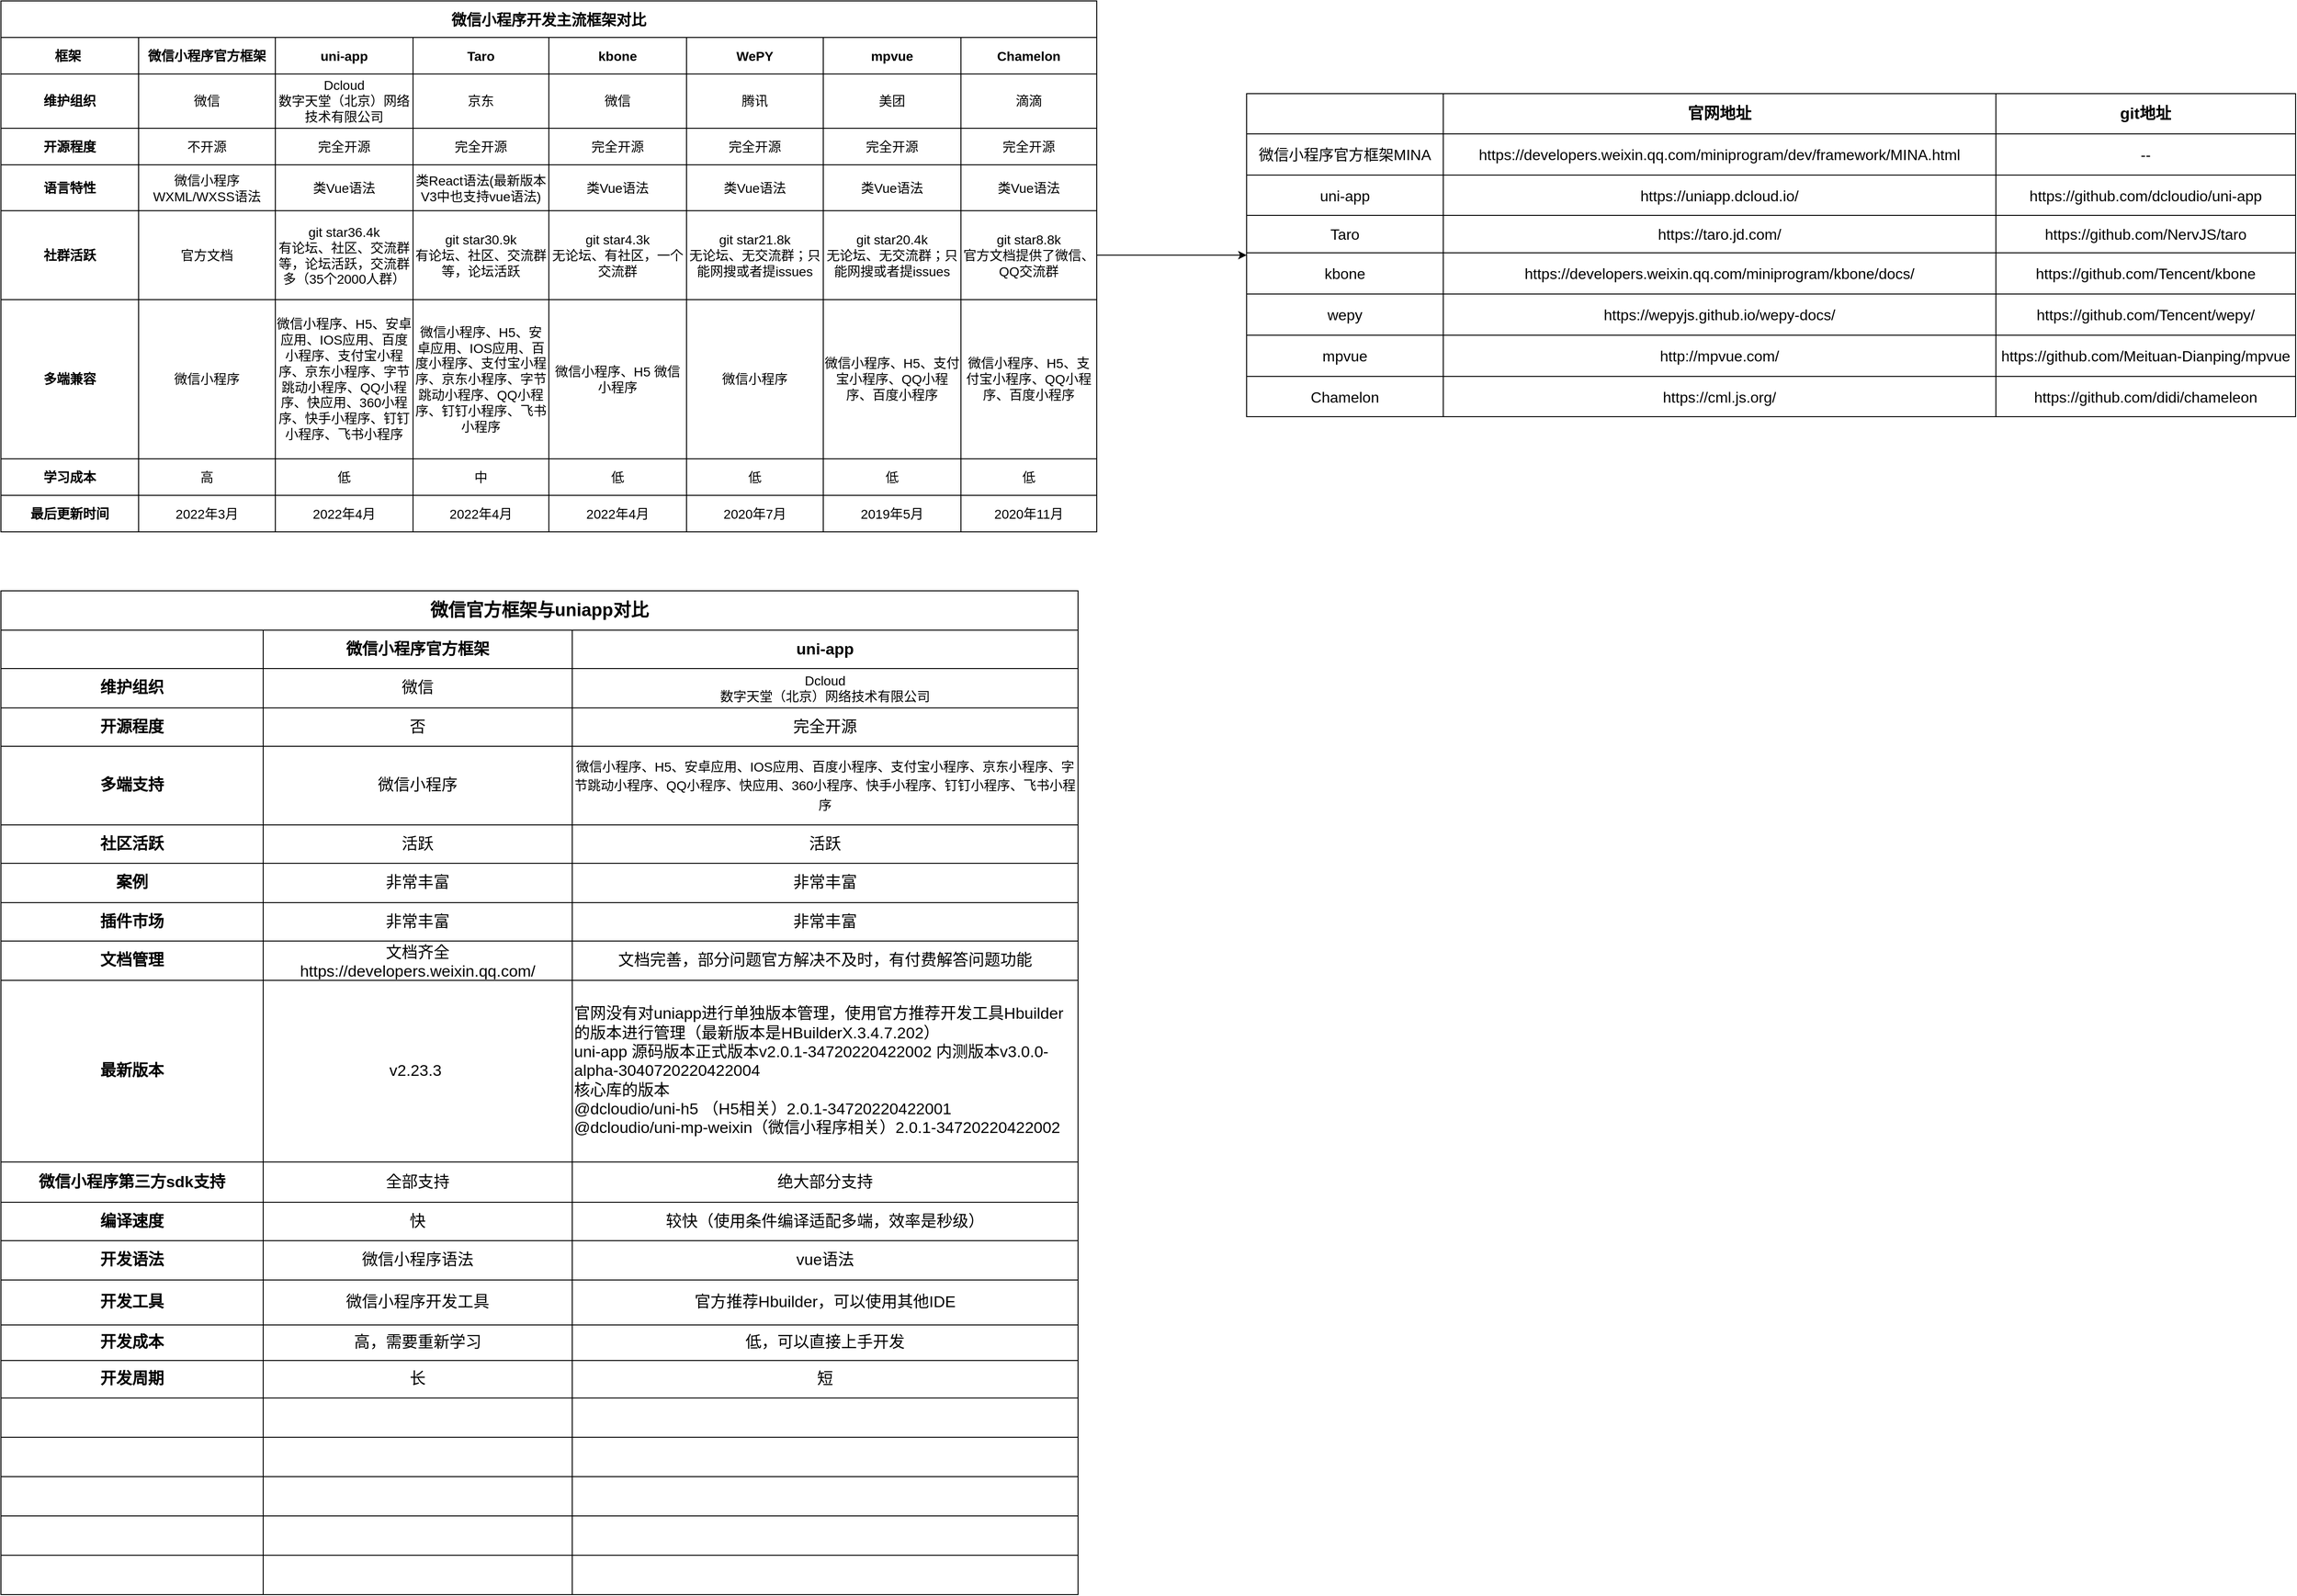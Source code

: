 <mxfile version="17.4.6" type="github">
  <diagram id="JvjC3xm0Hi5qa_1F5xGV" name="第 1 页">
    <mxGraphModel dx="1354" dy="-1612" grid="1" gridSize="10" guides="1" tooltips="1" connect="1" arrows="1" fold="1" page="1" pageScale="1" pageWidth="827" pageHeight="1169" math="0" shadow="0">
      <root>
        <mxCell id="0" />
        <mxCell id="1" parent="0" />
        <mxCell id="kYMN8gXYN29zYbQPkMFa-107" value="" style="shape=table;html=1;whiteSpace=wrap;startSize=0;container=1;collapsible=0;childLayout=tableLayout;fontSize=14;" vertex="1" parent="1">
          <mxGeometry x="90" y="2410" width="1170" height="567" as="geometry" />
        </mxCell>
        <mxCell id="kYMN8gXYN29zYbQPkMFa-212" style="shape=tableRow;horizontal=0;startSize=0;swimlaneHead=0;swimlaneBody=0;top=0;left=0;bottom=0;right=0;collapsible=0;dropTarget=0;fillColor=none;points=[[0,0.5],[1,0.5]];portConstraint=eastwest;fontSize=14;" vertex="1" parent="kYMN8gXYN29zYbQPkMFa-107">
          <mxGeometry width="1170" height="39" as="geometry" />
        </mxCell>
        <mxCell id="kYMN8gXYN29zYbQPkMFa-213" value="&lt;font style=&quot;font-size: 16px&quot;&gt;微信小程序开发主流框架对比&lt;/font&gt;" style="shape=partialRectangle;html=1;whiteSpace=wrap;connectable=0;fillColor=none;top=0;left=0;bottom=0;right=0;overflow=hidden;fontStyle=1;fontSize=14;rowspan=1;colspan=8;" vertex="1" parent="kYMN8gXYN29zYbQPkMFa-212">
          <mxGeometry width="1170" height="39" as="geometry">
            <mxRectangle width="147" height="39" as="alternateBounds" />
          </mxGeometry>
        </mxCell>
        <mxCell id="kYMN8gXYN29zYbQPkMFa-214" style="shape=partialRectangle;html=1;whiteSpace=wrap;connectable=0;fillColor=none;top=0;left=0;bottom=0;right=0;overflow=hidden;fontStyle=1;fontSize=14;" vertex="1" visible="0" parent="kYMN8gXYN29zYbQPkMFa-212">
          <mxGeometry x="147" width="146" height="39" as="geometry">
            <mxRectangle width="146" height="39" as="alternateBounds" />
          </mxGeometry>
        </mxCell>
        <mxCell id="kYMN8gXYN29zYbQPkMFa-215" style="shape=partialRectangle;html=1;whiteSpace=wrap;connectable=0;fillColor=none;top=0;left=0;bottom=0;right=0;overflow=hidden;fontStyle=1;fontSize=14;" vertex="1" visible="0" parent="kYMN8gXYN29zYbQPkMFa-212">
          <mxGeometry x="293" width="147" height="39" as="geometry">
            <mxRectangle width="147" height="39" as="alternateBounds" />
          </mxGeometry>
        </mxCell>
        <mxCell id="kYMN8gXYN29zYbQPkMFa-216" style="shape=partialRectangle;html=1;whiteSpace=wrap;connectable=0;fillColor=none;top=0;left=0;bottom=0;right=0;overflow=hidden;fontStyle=1;fontSize=14;" vertex="1" visible="0" parent="kYMN8gXYN29zYbQPkMFa-212">
          <mxGeometry x="440" width="145" height="39" as="geometry">
            <mxRectangle width="145" height="39" as="alternateBounds" />
          </mxGeometry>
        </mxCell>
        <mxCell id="kYMN8gXYN29zYbQPkMFa-217" style="shape=partialRectangle;html=1;whiteSpace=wrap;connectable=0;fillColor=none;top=0;left=0;bottom=0;right=0;overflow=hidden;fontStyle=1;fontSize=14;" vertex="1" visible="0" parent="kYMN8gXYN29zYbQPkMFa-212">
          <mxGeometry x="585" width="147" height="39" as="geometry">
            <mxRectangle width="147" height="39" as="alternateBounds" />
          </mxGeometry>
        </mxCell>
        <mxCell id="kYMN8gXYN29zYbQPkMFa-218" style="shape=partialRectangle;html=1;whiteSpace=wrap;connectable=0;fillColor=none;top=0;left=0;bottom=0;right=0;overflow=hidden;fontStyle=1;fontSize=14;" vertex="1" visible="0" parent="kYMN8gXYN29zYbQPkMFa-212">
          <mxGeometry x="732" width="146" height="39" as="geometry">
            <mxRectangle width="146" height="39" as="alternateBounds" />
          </mxGeometry>
        </mxCell>
        <mxCell id="kYMN8gXYN29zYbQPkMFa-219" style="shape=partialRectangle;html=1;whiteSpace=wrap;connectable=0;fillColor=none;top=0;left=0;bottom=0;right=0;overflow=hidden;fontStyle=1;fontSize=14;" vertex="1" visible="0" parent="kYMN8gXYN29zYbQPkMFa-212">
          <mxGeometry x="878" width="147" height="39" as="geometry">
            <mxRectangle width="147" height="39" as="alternateBounds" />
          </mxGeometry>
        </mxCell>
        <mxCell id="kYMN8gXYN29zYbQPkMFa-220" style="shape=partialRectangle;html=1;whiteSpace=wrap;connectable=0;fillColor=none;top=0;left=0;bottom=0;right=0;overflow=hidden;fontStyle=1;fontSize=14;" vertex="1" visible="0" parent="kYMN8gXYN29zYbQPkMFa-212">
          <mxGeometry x="1025" width="145" height="39" as="geometry">
            <mxRectangle width="145" height="39" as="alternateBounds" />
          </mxGeometry>
        </mxCell>
        <mxCell id="kYMN8gXYN29zYbQPkMFa-108" value="" style="shape=tableRow;horizontal=0;startSize=0;swimlaneHead=0;swimlaneBody=0;top=0;left=0;bottom=0;right=0;collapsible=0;dropTarget=0;fillColor=none;points=[[0,0.5],[1,0.5]];portConstraint=eastwest;fontSize=14;" vertex="1" parent="kYMN8gXYN29zYbQPkMFa-107">
          <mxGeometry y="39" width="1170" height="39" as="geometry" />
        </mxCell>
        <mxCell id="kYMN8gXYN29zYbQPkMFa-109" value="框架&lt;span style=&quot;white-space: pre; font-size: 14px;&quot;&gt;	&lt;/span&gt;" style="shape=partialRectangle;html=1;whiteSpace=wrap;connectable=0;fillColor=none;top=0;left=0;bottom=0;right=0;overflow=hidden;fontStyle=1;fontSize=14;" vertex="1" parent="kYMN8gXYN29zYbQPkMFa-108">
          <mxGeometry width="147" height="39" as="geometry">
            <mxRectangle width="147" height="39" as="alternateBounds" />
          </mxGeometry>
        </mxCell>
        <mxCell id="kYMN8gXYN29zYbQPkMFa-134" value="微信小程序官方框架" style="shape=partialRectangle;html=1;whiteSpace=wrap;connectable=0;fillColor=none;top=0;left=0;bottom=0;right=0;overflow=hidden;fontStyle=1;fontSize=14;" vertex="1" parent="kYMN8gXYN29zYbQPkMFa-108">
          <mxGeometry x="147" width="146" height="39" as="geometry">
            <mxRectangle width="146" height="39" as="alternateBounds" />
          </mxGeometry>
        </mxCell>
        <mxCell id="kYMN8gXYN29zYbQPkMFa-137" value="uni-app" style="shape=partialRectangle;html=1;whiteSpace=wrap;connectable=0;fillColor=none;top=0;left=0;bottom=0;right=0;overflow=hidden;fontStyle=1;fontSize=14;" vertex="1" parent="kYMN8gXYN29zYbQPkMFa-108">
          <mxGeometry x="293" width="147" height="39" as="geometry">
            <mxRectangle width="147" height="39" as="alternateBounds" />
          </mxGeometry>
        </mxCell>
        <mxCell id="kYMN8gXYN29zYbQPkMFa-164" value="Taro" style="shape=partialRectangle;html=1;whiteSpace=wrap;connectable=0;fillColor=none;top=0;left=0;bottom=0;right=0;overflow=hidden;fontStyle=1;fontSize=14;" vertex="1" parent="kYMN8gXYN29zYbQPkMFa-108">
          <mxGeometry x="440" width="145" height="39" as="geometry">
            <mxRectangle width="145" height="39" as="alternateBounds" />
          </mxGeometry>
        </mxCell>
        <mxCell id="kYMN8gXYN29zYbQPkMFa-171" value="kbone" style="shape=partialRectangle;html=1;whiteSpace=wrap;connectable=0;fillColor=none;top=0;left=0;bottom=0;right=0;overflow=hidden;fontStyle=1;fontSize=14;" vertex="1" parent="kYMN8gXYN29zYbQPkMFa-108">
          <mxGeometry x="585" width="147" height="39" as="geometry">
            <mxRectangle width="147" height="39" as="alternateBounds" />
          </mxGeometry>
        </mxCell>
        <mxCell id="kYMN8gXYN29zYbQPkMFa-178" value="WePY" style="shape=partialRectangle;html=1;whiteSpace=wrap;connectable=0;fillColor=none;top=0;left=0;bottom=0;right=0;overflow=hidden;fontStyle=1;fontSize=14;" vertex="1" parent="kYMN8gXYN29zYbQPkMFa-108">
          <mxGeometry x="732" width="146" height="39" as="geometry">
            <mxRectangle width="146" height="39" as="alternateBounds" />
          </mxGeometry>
        </mxCell>
        <mxCell id="kYMN8gXYN29zYbQPkMFa-110" value="mpvue" style="shape=partialRectangle;html=1;whiteSpace=wrap;connectable=0;fillColor=none;top=0;left=0;bottom=0;right=0;overflow=hidden;fontStyle=1;fontSize=14;" vertex="1" parent="kYMN8gXYN29zYbQPkMFa-108">
          <mxGeometry x="878" width="147" height="39" as="geometry">
            <mxRectangle width="147" height="39" as="alternateBounds" />
          </mxGeometry>
        </mxCell>
        <mxCell id="kYMN8gXYN29zYbQPkMFa-111" value="Chamelon" style="shape=partialRectangle;html=1;whiteSpace=wrap;connectable=0;fillColor=none;top=0;left=0;bottom=0;right=0;overflow=hidden;fontStyle=1;fontSize=14;" vertex="1" parent="kYMN8gXYN29zYbQPkMFa-108">
          <mxGeometry x="1025" width="145" height="39" as="geometry">
            <mxRectangle width="145" height="39" as="alternateBounds" />
          </mxGeometry>
        </mxCell>
        <mxCell id="kYMN8gXYN29zYbQPkMFa-112" value="" style="shape=tableRow;horizontal=0;startSize=0;swimlaneHead=0;swimlaneBody=0;top=0;left=0;bottom=0;right=0;collapsible=0;dropTarget=0;fillColor=none;points=[[0,0.5],[1,0.5]];portConstraint=eastwest;fontSize=14;" vertex="1" parent="kYMN8gXYN29zYbQPkMFa-107">
          <mxGeometry y="78" width="1170" height="58" as="geometry" />
        </mxCell>
        <mxCell id="kYMN8gXYN29zYbQPkMFa-113" value="维护组织" style="shape=partialRectangle;html=1;whiteSpace=wrap;connectable=0;fillColor=none;top=0;left=0;bottom=0;right=0;overflow=hidden;fontStyle=1;fontSize=14;" vertex="1" parent="kYMN8gXYN29zYbQPkMFa-112">
          <mxGeometry width="147" height="58" as="geometry">
            <mxRectangle width="147" height="58" as="alternateBounds" />
          </mxGeometry>
        </mxCell>
        <mxCell id="kYMN8gXYN29zYbQPkMFa-135" value="微信" style="shape=partialRectangle;html=1;whiteSpace=wrap;connectable=0;fillColor=none;top=0;left=0;bottom=0;right=0;overflow=hidden;fontSize=14;" vertex="1" parent="kYMN8gXYN29zYbQPkMFa-112">
          <mxGeometry x="147" width="146" height="58" as="geometry">
            <mxRectangle width="146" height="58" as="alternateBounds" />
          </mxGeometry>
        </mxCell>
        <mxCell id="kYMN8gXYN29zYbQPkMFa-138" value="&lt;div style=&quot;font-size: 14px;&quot;&gt;Dcloud&lt;/div&gt;&lt;div style=&quot;font-size: 14px;&quot;&gt;数字天堂（北京）网络技术有限公司&lt;/div&gt;" style="shape=partialRectangle;html=1;whiteSpace=wrap;connectable=0;fillColor=none;top=0;left=0;bottom=0;right=0;overflow=hidden;fontSize=14;" vertex="1" parent="kYMN8gXYN29zYbQPkMFa-112">
          <mxGeometry x="293" width="147" height="58" as="geometry">
            <mxRectangle width="147" height="58" as="alternateBounds" />
          </mxGeometry>
        </mxCell>
        <mxCell id="kYMN8gXYN29zYbQPkMFa-165" value="京东" style="shape=partialRectangle;html=1;whiteSpace=wrap;connectable=0;fillColor=none;top=0;left=0;bottom=0;right=0;overflow=hidden;fontSize=14;" vertex="1" parent="kYMN8gXYN29zYbQPkMFa-112">
          <mxGeometry x="440" width="145" height="58" as="geometry">
            <mxRectangle width="145" height="58" as="alternateBounds" />
          </mxGeometry>
        </mxCell>
        <mxCell id="kYMN8gXYN29zYbQPkMFa-172" value="微信" style="shape=partialRectangle;html=1;whiteSpace=wrap;connectable=0;fillColor=none;top=0;left=0;bottom=0;right=0;overflow=hidden;fontSize=14;" vertex="1" parent="kYMN8gXYN29zYbQPkMFa-112">
          <mxGeometry x="585" width="147" height="58" as="geometry">
            <mxRectangle width="147" height="58" as="alternateBounds" />
          </mxGeometry>
        </mxCell>
        <mxCell id="kYMN8gXYN29zYbQPkMFa-179" value="腾讯" style="shape=partialRectangle;html=1;whiteSpace=wrap;connectable=0;fillColor=none;top=0;left=0;bottom=0;right=0;overflow=hidden;fontSize=14;" vertex="1" parent="kYMN8gXYN29zYbQPkMFa-112">
          <mxGeometry x="732" width="146" height="58" as="geometry">
            <mxRectangle width="146" height="58" as="alternateBounds" />
          </mxGeometry>
        </mxCell>
        <mxCell id="kYMN8gXYN29zYbQPkMFa-114" value="美团" style="shape=partialRectangle;html=1;whiteSpace=wrap;connectable=0;fillColor=none;top=0;left=0;bottom=0;right=0;overflow=hidden;fontSize=14;" vertex="1" parent="kYMN8gXYN29zYbQPkMFa-112">
          <mxGeometry x="878" width="147" height="58" as="geometry">
            <mxRectangle width="147" height="58" as="alternateBounds" />
          </mxGeometry>
        </mxCell>
        <mxCell id="kYMN8gXYN29zYbQPkMFa-115" value="滴滴" style="shape=partialRectangle;html=1;whiteSpace=wrap;connectable=0;fillColor=none;top=0;left=0;bottom=0;right=0;overflow=hidden;fontSize=14;" vertex="1" parent="kYMN8gXYN29zYbQPkMFa-112">
          <mxGeometry x="1025" width="145" height="58" as="geometry">
            <mxRectangle width="145" height="58" as="alternateBounds" />
          </mxGeometry>
        </mxCell>
        <mxCell id="kYMN8gXYN29zYbQPkMFa-140" style="shape=tableRow;horizontal=0;startSize=0;swimlaneHead=0;swimlaneBody=0;top=0;left=0;bottom=0;right=0;collapsible=0;dropTarget=0;fillColor=none;points=[[0,0.5],[1,0.5]];portConstraint=eastwest;fontSize=14;" vertex="1" parent="kYMN8gXYN29zYbQPkMFa-107">
          <mxGeometry y="136" width="1170" height="39" as="geometry" />
        </mxCell>
        <mxCell id="kYMN8gXYN29zYbQPkMFa-141" value="开源程度" style="shape=partialRectangle;html=1;whiteSpace=wrap;connectable=0;fillColor=none;top=0;left=0;bottom=0;right=0;overflow=hidden;fontStyle=1;fontSize=14;" vertex="1" parent="kYMN8gXYN29zYbQPkMFa-140">
          <mxGeometry width="147" height="39" as="geometry">
            <mxRectangle width="147" height="39" as="alternateBounds" />
          </mxGeometry>
        </mxCell>
        <mxCell id="kYMN8gXYN29zYbQPkMFa-142" value="不开源" style="shape=partialRectangle;html=1;whiteSpace=wrap;connectable=0;fillColor=none;top=0;left=0;bottom=0;right=0;overflow=hidden;fontSize=14;" vertex="1" parent="kYMN8gXYN29zYbQPkMFa-140">
          <mxGeometry x="147" width="146" height="39" as="geometry">
            <mxRectangle width="146" height="39" as="alternateBounds" />
          </mxGeometry>
        </mxCell>
        <mxCell id="kYMN8gXYN29zYbQPkMFa-143" value="完全开源" style="shape=partialRectangle;html=1;whiteSpace=wrap;connectable=0;fillColor=none;top=0;left=0;bottom=0;right=0;overflow=hidden;fontSize=14;" vertex="1" parent="kYMN8gXYN29zYbQPkMFa-140">
          <mxGeometry x="293" width="147" height="39" as="geometry">
            <mxRectangle width="147" height="39" as="alternateBounds" />
          </mxGeometry>
        </mxCell>
        <mxCell id="kYMN8gXYN29zYbQPkMFa-166" value="完全开源" style="shape=partialRectangle;html=1;whiteSpace=wrap;connectable=0;fillColor=none;top=0;left=0;bottom=0;right=0;overflow=hidden;fontSize=14;" vertex="1" parent="kYMN8gXYN29zYbQPkMFa-140">
          <mxGeometry x="440" width="145" height="39" as="geometry">
            <mxRectangle width="145" height="39" as="alternateBounds" />
          </mxGeometry>
        </mxCell>
        <mxCell id="kYMN8gXYN29zYbQPkMFa-173" value="完全开源" style="shape=partialRectangle;html=1;whiteSpace=wrap;connectable=0;fillColor=none;top=0;left=0;bottom=0;right=0;overflow=hidden;fontSize=14;" vertex="1" parent="kYMN8gXYN29zYbQPkMFa-140">
          <mxGeometry x="585" width="147" height="39" as="geometry">
            <mxRectangle width="147" height="39" as="alternateBounds" />
          </mxGeometry>
        </mxCell>
        <mxCell id="kYMN8gXYN29zYbQPkMFa-180" value="完全开源" style="shape=partialRectangle;html=1;whiteSpace=wrap;connectable=0;fillColor=none;top=0;left=0;bottom=0;right=0;overflow=hidden;fontSize=14;" vertex="1" parent="kYMN8gXYN29zYbQPkMFa-140">
          <mxGeometry x="732" width="146" height="39" as="geometry">
            <mxRectangle width="146" height="39" as="alternateBounds" />
          </mxGeometry>
        </mxCell>
        <mxCell id="kYMN8gXYN29zYbQPkMFa-144" value="完全开源" style="shape=partialRectangle;html=1;whiteSpace=wrap;connectable=0;fillColor=none;top=0;left=0;bottom=0;right=0;overflow=hidden;fontSize=14;" vertex="1" parent="kYMN8gXYN29zYbQPkMFa-140">
          <mxGeometry x="878" width="147" height="39" as="geometry">
            <mxRectangle width="147" height="39" as="alternateBounds" />
          </mxGeometry>
        </mxCell>
        <mxCell id="kYMN8gXYN29zYbQPkMFa-145" value="完全开源" style="shape=partialRectangle;html=1;whiteSpace=wrap;connectable=0;fillColor=none;top=0;left=0;bottom=0;right=0;overflow=hidden;pointerEvents=1;fontSize=14;" vertex="1" parent="kYMN8gXYN29zYbQPkMFa-140">
          <mxGeometry x="1025" width="145" height="39" as="geometry">
            <mxRectangle width="145" height="39" as="alternateBounds" />
          </mxGeometry>
        </mxCell>
        <mxCell id="kYMN8gXYN29zYbQPkMFa-146" style="shape=tableRow;horizontal=0;startSize=0;swimlaneHead=0;swimlaneBody=0;top=0;left=0;bottom=0;right=0;collapsible=0;dropTarget=0;fillColor=none;points=[[0,0.5],[1,0.5]];portConstraint=eastwest;fontSize=14;" vertex="1" parent="kYMN8gXYN29zYbQPkMFa-107">
          <mxGeometry y="175" width="1170" height="49" as="geometry" />
        </mxCell>
        <mxCell id="kYMN8gXYN29zYbQPkMFa-147" value="语言特性" style="shape=partialRectangle;html=1;whiteSpace=wrap;connectable=0;fillColor=none;top=0;left=0;bottom=0;right=0;overflow=hidden;fontStyle=1;fontSize=14;" vertex="1" parent="kYMN8gXYN29zYbQPkMFa-146">
          <mxGeometry width="147" height="49" as="geometry">
            <mxRectangle width="147" height="49" as="alternateBounds" />
          </mxGeometry>
        </mxCell>
        <mxCell id="kYMN8gXYN29zYbQPkMFa-148" value="微信小程序WXML/WXSS语法" style="shape=partialRectangle;html=1;whiteSpace=wrap;connectable=0;fillColor=none;top=0;left=0;bottom=0;right=0;overflow=hidden;fontSize=14;" vertex="1" parent="kYMN8gXYN29zYbQPkMFa-146">
          <mxGeometry x="147" width="146" height="49" as="geometry">
            <mxRectangle width="146" height="49" as="alternateBounds" />
          </mxGeometry>
        </mxCell>
        <mxCell id="kYMN8gXYN29zYbQPkMFa-149" value="类Vue语法" style="shape=partialRectangle;html=1;whiteSpace=wrap;connectable=0;fillColor=none;top=0;left=0;bottom=0;right=0;overflow=hidden;fontSize=14;" vertex="1" parent="kYMN8gXYN29zYbQPkMFa-146">
          <mxGeometry x="293" width="147" height="49" as="geometry">
            <mxRectangle width="147" height="49" as="alternateBounds" />
          </mxGeometry>
        </mxCell>
        <mxCell id="kYMN8gXYN29zYbQPkMFa-167" value="类React语法(最新版本V3中也支持vue语法)" style="shape=partialRectangle;html=1;whiteSpace=wrap;connectable=0;fillColor=none;top=0;left=0;bottom=0;right=0;overflow=hidden;fontSize=14;" vertex="1" parent="kYMN8gXYN29zYbQPkMFa-146">
          <mxGeometry x="440" width="145" height="49" as="geometry">
            <mxRectangle width="145" height="49" as="alternateBounds" />
          </mxGeometry>
        </mxCell>
        <mxCell id="kYMN8gXYN29zYbQPkMFa-174" value="类Vue语法" style="shape=partialRectangle;html=1;whiteSpace=wrap;connectable=0;fillColor=none;top=0;left=0;bottom=0;right=0;overflow=hidden;fontSize=14;" vertex="1" parent="kYMN8gXYN29zYbQPkMFa-146">
          <mxGeometry x="585" width="147" height="49" as="geometry">
            <mxRectangle width="147" height="49" as="alternateBounds" />
          </mxGeometry>
        </mxCell>
        <mxCell id="kYMN8gXYN29zYbQPkMFa-181" value="类Vue语法" style="shape=partialRectangle;html=1;whiteSpace=wrap;connectable=0;fillColor=none;top=0;left=0;bottom=0;right=0;overflow=hidden;fontSize=14;" vertex="1" parent="kYMN8gXYN29zYbQPkMFa-146">
          <mxGeometry x="732" width="146" height="49" as="geometry">
            <mxRectangle width="146" height="49" as="alternateBounds" />
          </mxGeometry>
        </mxCell>
        <mxCell id="kYMN8gXYN29zYbQPkMFa-150" value="类Vue语法" style="shape=partialRectangle;html=1;whiteSpace=wrap;connectable=0;fillColor=none;top=0;left=0;bottom=0;right=0;overflow=hidden;fontSize=14;" vertex="1" parent="kYMN8gXYN29zYbQPkMFa-146">
          <mxGeometry x="878" width="147" height="49" as="geometry">
            <mxRectangle width="147" height="49" as="alternateBounds" />
          </mxGeometry>
        </mxCell>
        <mxCell id="kYMN8gXYN29zYbQPkMFa-151" value="类Vue语法" style="shape=partialRectangle;html=1;whiteSpace=wrap;connectable=0;fillColor=none;top=0;left=0;bottom=0;right=0;overflow=hidden;pointerEvents=1;fontSize=14;" vertex="1" parent="kYMN8gXYN29zYbQPkMFa-146">
          <mxGeometry x="1025" width="145" height="49" as="geometry">
            <mxRectangle width="145" height="49" as="alternateBounds" />
          </mxGeometry>
        </mxCell>
        <mxCell id="kYMN8gXYN29zYbQPkMFa-152" style="shape=tableRow;horizontal=0;startSize=0;swimlaneHead=0;swimlaneBody=0;top=0;left=0;bottom=0;right=0;collapsible=0;dropTarget=0;fillColor=none;points=[[0,0.5],[1,0.5]];portConstraint=eastwest;fontSize=14;" vertex="1" parent="kYMN8gXYN29zYbQPkMFa-107">
          <mxGeometry y="224" width="1170" height="95" as="geometry" />
        </mxCell>
        <mxCell id="kYMN8gXYN29zYbQPkMFa-153" value="社群活跃" style="shape=partialRectangle;html=1;whiteSpace=wrap;connectable=0;fillColor=none;top=0;left=0;bottom=0;right=0;overflow=hidden;fontStyle=1;fontSize=14;" vertex="1" parent="kYMN8gXYN29zYbQPkMFa-152">
          <mxGeometry width="147" height="95" as="geometry">
            <mxRectangle width="147" height="95" as="alternateBounds" />
          </mxGeometry>
        </mxCell>
        <mxCell id="kYMN8gXYN29zYbQPkMFa-154" value="官方文档" style="shape=partialRectangle;html=1;whiteSpace=wrap;connectable=0;fillColor=none;top=0;left=0;bottom=0;right=0;overflow=hidden;fontSize=14;" vertex="1" parent="kYMN8gXYN29zYbQPkMFa-152">
          <mxGeometry x="147" width="146" height="95" as="geometry">
            <mxRectangle width="146" height="95" as="alternateBounds" />
          </mxGeometry>
        </mxCell>
        <mxCell id="kYMN8gXYN29zYbQPkMFa-155" value="git star36.4k&lt;br style=&quot;font-size: 14px&quot;&gt;有论坛、社区、交流群等，论坛活跃，交流群多（35个2000人群）" style="shape=partialRectangle;html=1;whiteSpace=wrap;connectable=0;fillColor=none;top=0;left=0;bottom=0;right=0;overflow=hidden;fontSize=14;" vertex="1" parent="kYMN8gXYN29zYbQPkMFa-152">
          <mxGeometry x="293" width="147" height="95" as="geometry">
            <mxRectangle width="147" height="95" as="alternateBounds" />
          </mxGeometry>
        </mxCell>
        <mxCell id="kYMN8gXYN29zYbQPkMFa-168" value="git star30.9k&lt;br style=&quot;font-size: 14px;&quot;&gt;有论坛、社区、交流群等，论坛活跃" style="shape=partialRectangle;html=1;whiteSpace=wrap;connectable=0;fillColor=none;top=0;left=0;bottom=0;right=0;overflow=hidden;fontSize=14;" vertex="1" parent="kYMN8gXYN29zYbQPkMFa-152">
          <mxGeometry x="440" width="145" height="95" as="geometry">
            <mxRectangle width="145" height="95" as="alternateBounds" />
          </mxGeometry>
        </mxCell>
        <mxCell id="kYMN8gXYN29zYbQPkMFa-175" value="git star4.3k&lt;br style=&quot;font-size: 14px;&quot;&gt;无论坛、有社区，一个交流群" style="shape=partialRectangle;html=1;whiteSpace=wrap;connectable=0;fillColor=none;top=0;left=0;bottom=0;right=0;overflow=hidden;fontSize=14;" vertex="1" parent="kYMN8gXYN29zYbQPkMFa-152">
          <mxGeometry x="585" width="147" height="95" as="geometry">
            <mxRectangle width="147" height="95" as="alternateBounds" />
          </mxGeometry>
        </mxCell>
        <mxCell id="kYMN8gXYN29zYbQPkMFa-182" value="git star21.8k&lt;br style=&quot;font-size: 14px;&quot;&gt;无论坛、无交流群；只能网搜或者提issues" style="shape=partialRectangle;html=1;whiteSpace=wrap;connectable=0;fillColor=none;top=0;left=0;bottom=0;right=0;overflow=hidden;fontSize=14;" vertex="1" parent="kYMN8gXYN29zYbQPkMFa-152">
          <mxGeometry x="732" width="146" height="95" as="geometry">
            <mxRectangle width="146" height="95" as="alternateBounds" />
          </mxGeometry>
        </mxCell>
        <mxCell id="kYMN8gXYN29zYbQPkMFa-156" value="git star20.4k&lt;br style=&quot;font-size: 14px;&quot;&gt;无论坛、无交流群；只能网搜或者提issues" style="shape=partialRectangle;html=1;whiteSpace=wrap;connectable=0;fillColor=none;top=0;left=0;bottom=0;right=0;overflow=hidden;fontSize=14;" vertex="1" parent="kYMN8gXYN29zYbQPkMFa-152">
          <mxGeometry x="878" width="147" height="95" as="geometry">
            <mxRectangle width="147" height="95" as="alternateBounds" />
          </mxGeometry>
        </mxCell>
        <mxCell id="kYMN8gXYN29zYbQPkMFa-157" value="&lt;div style=&quot;font-size: 14px;&quot;&gt;git star8.8k&lt;/div&gt;&lt;div style=&quot;font-size: 14px;&quot;&gt;官方文档提供了微信、QQ交流群&lt;/div&gt;" style="shape=partialRectangle;html=1;whiteSpace=wrap;connectable=0;fillColor=none;top=0;left=0;bottom=0;right=0;overflow=hidden;pointerEvents=1;fontSize=14;" vertex="1" parent="kYMN8gXYN29zYbQPkMFa-152">
          <mxGeometry x="1025" width="145" height="95" as="geometry">
            <mxRectangle width="145" height="95" as="alternateBounds" />
          </mxGeometry>
        </mxCell>
        <mxCell id="kYMN8gXYN29zYbQPkMFa-158" style="shape=tableRow;horizontal=0;startSize=0;swimlaneHead=0;swimlaneBody=0;top=0;left=0;bottom=0;right=0;collapsible=0;dropTarget=0;fillColor=none;points=[[0,0.5],[1,0.5]];portConstraint=eastwest;fontSize=14;" vertex="1" parent="kYMN8gXYN29zYbQPkMFa-107">
          <mxGeometry y="319" width="1170" height="170" as="geometry" />
        </mxCell>
        <mxCell id="kYMN8gXYN29zYbQPkMFa-159" value="多端兼容" style="shape=partialRectangle;html=1;whiteSpace=wrap;connectable=0;fillColor=none;top=0;left=0;bottom=0;right=0;overflow=hidden;fontStyle=1;fontSize=14;" vertex="1" parent="kYMN8gXYN29zYbQPkMFa-158">
          <mxGeometry width="147" height="170" as="geometry">
            <mxRectangle width="147" height="170" as="alternateBounds" />
          </mxGeometry>
        </mxCell>
        <mxCell id="kYMN8gXYN29zYbQPkMFa-160" value="微信小程序" style="shape=partialRectangle;html=1;whiteSpace=wrap;connectable=0;fillColor=none;top=0;left=0;bottom=0;right=0;overflow=hidden;fontSize=14;" vertex="1" parent="kYMN8gXYN29zYbQPkMFa-158">
          <mxGeometry x="147" width="146" height="170" as="geometry">
            <mxRectangle width="146" height="170" as="alternateBounds" />
          </mxGeometry>
        </mxCell>
        <mxCell id="kYMN8gXYN29zYbQPkMFa-161" value="微信小程序、H5、安卓应用、IOS应用、百度小程序、支付宝小程序、京东小程序、字节跳动小程序、QQ小程序、快应用、360小程序、快手小程序、钉钉小程序、飞书小程序" style="shape=partialRectangle;html=1;whiteSpace=wrap;connectable=0;fillColor=none;top=0;left=0;bottom=0;right=0;overflow=hidden;fontSize=14;" vertex="1" parent="kYMN8gXYN29zYbQPkMFa-158">
          <mxGeometry x="293" width="147" height="170" as="geometry">
            <mxRectangle width="147" height="170" as="alternateBounds" />
          </mxGeometry>
        </mxCell>
        <mxCell id="kYMN8gXYN29zYbQPkMFa-169" value="微信小程序、H5、安卓应用、IOS应用、百度小程序、支付宝小程序、京东小程序、字节跳动小程序、QQ小程序、钉钉小程序、飞书小程序" style="shape=partialRectangle;html=1;whiteSpace=wrap;connectable=0;fillColor=none;top=0;left=0;bottom=0;right=0;overflow=hidden;fontSize=14;" vertex="1" parent="kYMN8gXYN29zYbQPkMFa-158">
          <mxGeometry x="440" width="145" height="170" as="geometry">
            <mxRectangle width="145" height="170" as="alternateBounds" />
          </mxGeometry>
        </mxCell>
        <mxCell id="kYMN8gXYN29zYbQPkMFa-176" value="微信小程序、H5&lt;span style=&quot;font-size: 14px;&quot;&gt;	&lt;/span&gt;微信小程序&lt;span style=&quot;font-size: 14px;&quot;&gt;	&lt;/span&gt;" style="shape=partialRectangle;html=1;whiteSpace=wrap;connectable=0;fillColor=none;top=0;left=0;bottom=0;right=0;overflow=hidden;fontSize=14;" vertex="1" parent="kYMN8gXYN29zYbQPkMFa-158">
          <mxGeometry x="585" width="147" height="170" as="geometry">
            <mxRectangle width="147" height="170" as="alternateBounds" />
          </mxGeometry>
        </mxCell>
        <mxCell id="kYMN8gXYN29zYbQPkMFa-183" value="微信小程序" style="shape=partialRectangle;html=1;whiteSpace=wrap;connectable=0;fillColor=none;top=0;left=0;bottom=0;right=0;overflow=hidden;fontSize=14;" vertex="1" parent="kYMN8gXYN29zYbQPkMFa-158">
          <mxGeometry x="732" width="146" height="170" as="geometry">
            <mxRectangle width="146" height="170" as="alternateBounds" />
          </mxGeometry>
        </mxCell>
        <mxCell id="kYMN8gXYN29zYbQPkMFa-162" value="微信小程序、H5、支付宝小程序、QQ小程序、百度小程序" style="shape=partialRectangle;html=1;whiteSpace=wrap;connectable=0;fillColor=none;top=0;left=0;bottom=0;right=0;overflow=hidden;fontSize=14;" vertex="1" parent="kYMN8gXYN29zYbQPkMFa-158">
          <mxGeometry x="878" width="147" height="170" as="geometry">
            <mxRectangle width="147" height="170" as="alternateBounds" />
          </mxGeometry>
        </mxCell>
        <mxCell id="kYMN8gXYN29zYbQPkMFa-163" value="微信小程序、H5、支付宝小程序、QQ小程序、百度小程序" style="shape=partialRectangle;html=1;whiteSpace=wrap;connectable=0;fillColor=none;top=0;left=0;bottom=0;right=0;overflow=hidden;pointerEvents=1;fontSize=14;" vertex="1" parent="kYMN8gXYN29zYbQPkMFa-158">
          <mxGeometry x="1025" width="145" height="170" as="geometry">
            <mxRectangle width="145" height="170" as="alternateBounds" />
          </mxGeometry>
        </mxCell>
        <mxCell id="kYMN8gXYN29zYbQPkMFa-116" value="" style="shape=tableRow;horizontal=0;startSize=0;swimlaneHead=0;swimlaneBody=0;top=0;left=0;bottom=0;right=0;collapsible=0;dropTarget=0;fillColor=none;points=[[0,0.5],[1,0.5]];portConstraint=eastwest;fontSize=14;" vertex="1" parent="kYMN8gXYN29zYbQPkMFa-107">
          <mxGeometry y="489" width="1170" height="39" as="geometry" />
        </mxCell>
        <mxCell id="kYMN8gXYN29zYbQPkMFa-117" value="学习成本" style="shape=partialRectangle;html=1;whiteSpace=wrap;connectable=0;fillColor=none;top=0;left=0;bottom=0;right=0;overflow=hidden;fontStyle=1;fontSize=14;" vertex="1" parent="kYMN8gXYN29zYbQPkMFa-116">
          <mxGeometry width="147" height="39" as="geometry">
            <mxRectangle width="147" height="39" as="alternateBounds" />
          </mxGeometry>
        </mxCell>
        <mxCell id="kYMN8gXYN29zYbQPkMFa-136" value="高&lt;span style=&quot;font-size: 14px;&quot;&gt;	&lt;/span&gt;" style="shape=partialRectangle;html=1;whiteSpace=wrap;connectable=0;fillColor=none;top=0;left=0;bottom=0;right=0;overflow=hidden;fontSize=14;" vertex="1" parent="kYMN8gXYN29zYbQPkMFa-116">
          <mxGeometry x="147" width="146" height="39" as="geometry">
            <mxRectangle width="146" height="39" as="alternateBounds" />
          </mxGeometry>
        </mxCell>
        <mxCell id="kYMN8gXYN29zYbQPkMFa-139" value="低" style="shape=partialRectangle;html=1;whiteSpace=wrap;connectable=0;fillColor=none;top=0;left=0;bottom=0;right=0;overflow=hidden;fontSize=14;" vertex="1" parent="kYMN8gXYN29zYbQPkMFa-116">
          <mxGeometry x="293" width="147" height="39" as="geometry">
            <mxRectangle width="147" height="39" as="alternateBounds" />
          </mxGeometry>
        </mxCell>
        <mxCell id="kYMN8gXYN29zYbQPkMFa-170" value="中" style="shape=partialRectangle;html=1;whiteSpace=wrap;connectable=0;fillColor=none;top=0;left=0;bottom=0;right=0;overflow=hidden;fontSize=14;" vertex="1" parent="kYMN8gXYN29zYbQPkMFa-116">
          <mxGeometry x="440" width="145" height="39" as="geometry">
            <mxRectangle width="145" height="39" as="alternateBounds" />
          </mxGeometry>
        </mxCell>
        <mxCell id="kYMN8gXYN29zYbQPkMFa-177" value="&lt;span style=&quot;font-size: 14px;&quot;&gt;低&lt;/span&gt;" style="shape=partialRectangle;html=1;whiteSpace=wrap;connectable=0;fillColor=none;top=0;left=0;bottom=0;right=0;overflow=hidden;fontSize=14;" vertex="1" parent="kYMN8gXYN29zYbQPkMFa-116">
          <mxGeometry x="585" width="147" height="39" as="geometry">
            <mxRectangle width="147" height="39" as="alternateBounds" />
          </mxGeometry>
        </mxCell>
        <mxCell id="kYMN8gXYN29zYbQPkMFa-184" value="&lt;span style=&quot;font-size: 14px;&quot;&gt;低&lt;/span&gt;" style="shape=partialRectangle;html=1;whiteSpace=wrap;connectable=0;fillColor=none;top=0;left=0;bottom=0;right=0;overflow=hidden;fontSize=14;" vertex="1" parent="kYMN8gXYN29zYbQPkMFa-116">
          <mxGeometry x="732" width="146" height="39" as="geometry">
            <mxRectangle width="146" height="39" as="alternateBounds" />
          </mxGeometry>
        </mxCell>
        <mxCell id="kYMN8gXYN29zYbQPkMFa-118" value="&lt;span style=&quot;font-size: 14px;&quot;&gt;低&lt;/span&gt;" style="shape=partialRectangle;html=1;whiteSpace=wrap;connectable=0;fillColor=none;top=0;left=0;bottom=0;right=0;overflow=hidden;fontSize=14;" vertex="1" parent="kYMN8gXYN29zYbQPkMFa-116">
          <mxGeometry x="878" width="147" height="39" as="geometry">
            <mxRectangle width="147" height="39" as="alternateBounds" />
          </mxGeometry>
        </mxCell>
        <mxCell id="kYMN8gXYN29zYbQPkMFa-119" value="&lt;span style=&quot;font-size: 14px;&quot;&gt;低&lt;/span&gt;" style="shape=partialRectangle;html=1;whiteSpace=wrap;connectable=0;fillColor=none;top=0;left=0;bottom=0;right=0;overflow=hidden;pointerEvents=1;fontSize=14;" vertex="1" parent="kYMN8gXYN29zYbQPkMFa-116">
          <mxGeometry x="1025" width="145" height="39" as="geometry">
            <mxRectangle width="145" height="39" as="alternateBounds" />
          </mxGeometry>
        </mxCell>
        <mxCell id="kYMN8gXYN29zYbQPkMFa-195" style="shape=tableRow;horizontal=0;startSize=0;swimlaneHead=0;swimlaneBody=0;top=0;left=0;bottom=0;right=0;collapsible=0;dropTarget=0;fillColor=none;points=[[0,0.5],[1,0.5]];portConstraint=eastwest;fontSize=14;" vertex="1" parent="kYMN8gXYN29zYbQPkMFa-107">
          <mxGeometry y="528" width="1170" height="39" as="geometry" />
        </mxCell>
        <mxCell id="kYMN8gXYN29zYbQPkMFa-196" value="最后更新时间" style="shape=partialRectangle;html=1;whiteSpace=wrap;connectable=0;fillColor=none;top=0;left=0;bottom=0;right=0;overflow=hidden;fontStyle=1;fontSize=14;" vertex="1" parent="kYMN8gXYN29zYbQPkMFa-195">
          <mxGeometry width="147" height="39" as="geometry">
            <mxRectangle width="147" height="39" as="alternateBounds" />
          </mxGeometry>
        </mxCell>
        <mxCell id="kYMN8gXYN29zYbQPkMFa-197" value="2022年3月" style="shape=partialRectangle;html=1;whiteSpace=wrap;connectable=0;fillColor=none;top=0;left=0;bottom=0;right=0;overflow=hidden;fontSize=14;" vertex="1" parent="kYMN8gXYN29zYbQPkMFa-195">
          <mxGeometry x="147" width="146" height="39" as="geometry">
            <mxRectangle width="146" height="39" as="alternateBounds" />
          </mxGeometry>
        </mxCell>
        <mxCell id="kYMN8gXYN29zYbQPkMFa-198" value="2022年4月" style="shape=partialRectangle;html=1;whiteSpace=wrap;connectable=0;fillColor=none;top=0;left=0;bottom=0;right=0;overflow=hidden;fontSize=14;" vertex="1" parent="kYMN8gXYN29zYbQPkMFa-195">
          <mxGeometry x="293" width="147" height="39" as="geometry">
            <mxRectangle width="147" height="39" as="alternateBounds" />
          </mxGeometry>
        </mxCell>
        <mxCell id="kYMN8gXYN29zYbQPkMFa-199" value="2022年4月" style="shape=partialRectangle;html=1;whiteSpace=wrap;connectable=0;fillColor=none;top=0;left=0;bottom=0;right=0;overflow=hidden;fontSize=14;" vertex="1" parent="kYMN8gXYN29zYbQPkMFa-195">
          <mxGeometry x="440" width="145" height="39" as="geometry">
            <mxRectangle width="145" height="39" as="alternateBounds" />
          </mxGeometry>
        </mxCell>
        <mxCell id="kYMN8gXYN29zYbQPkMFa-200" value="2022年4月" style="shape=partialRectangle;html=1;whiteSpace=wrap;connectable=0;fillColor=none;top=0;left=0;bottom=0;right=0;overflow=hidden;fontSize=14;" vertex="1" parent="kYMN8gXYN29zYbQPkMFa-195">
          <mxGeometry x="585" width="147" height="39" as="geometry">
            <mxRectangle width="147" height="39" as="alternateBounds" />
          </mxGeometry>
        </mxCell>
        <mxCell id="kYMN8gXYN29zYbQPkMFa-201" value="2020年7月" style="shape=partialRectangle;html=1;whiteSpace=wrap;connectable=0;fillColor=none;top=0;left=0;bottom=0;right=0;overflow=hidden;fontSize=14;" vertex="1" parent="kYMN8gXYN29zYbQPkMFa-195">
          <mxGeometry x="732" width="146" height="39" as="geometry">
            <mxRectangle width="146" height="39" as="alternateBounds" />
          </mxGeometry>
        </mxCell>
        <mxCell id="kYMN8gXYN29zYbQPkMFa-202" value="2019年5月" style="shape=partialRectangle;html=1;whiteSpace=wrap;connectable=0;fillColor=none;top=0;left=0;bottom=0;right=0;overflow=hidden;fontSize=14;" vertex="1" parent="kYMN8gXYN29zYbQPkMFa-195">
          <mxGeometry x="878" width="147" height="39" as="geometry">
            <mxRectangle width="147" height="39" as="alternateBounds" />
          </mxGeometry>
        </mxCell>
        <mxCell id="kYMN8gXYN29zYbQPkMFa-203" value="2020年11月" style="shape=partialRectangle;html=1;whiteSpace=wrap;connectable=0;fillColor=none;top=0;left=0;bottom=0;right=0;overflow=hidden;pointerEvents=1;fontSize=14;" vertex="1" parent="kYMN8gXYN29zYbQPkMFa-195">
          <mxGeometry x="1025" width="145" height="39" as="geometry">
            <mxRectangle width="145" height="39" as="alternateBounds" />
          </mxGeometry>
        </mxCell>
        <mxCell id="kYMN8gXYN29zYbQPkMFa-221" value="" style="shape=table;html=1;whiteSpace=wrap;startSize=0;container=1;collapsible=0;childLayout=tableLayout;fontSize=16;" vertex="1" parent="1">
          <mxGeometry x="1420" y="2509" width="1120" height="345" as="geometry" />
        </mxCell>
        <mxCell id="kYMN8gXYN29zYbQPkMFa-248" style="shape=tableRow;horizontal=0;startSize=0;swimlaneHead=0;swimlaneBody=0;top=0;left=0;bottom=0;right=0;collapsible=0;dropTarget=0;fillColor=none;points=[[0,0.5],[1,0.5]];portConstraint=eastwest;fontSize=16;" vertex="1" parent="kYMN8gXYN29zYbQPkMFa-221">
          <mxGeometry width="1120" height="43" as="geometry" />
        </mxCell>
        <mxCell id="kYMN8gXYN29zYbQPkMFa-249" style="shape=partialRectangle;html=1;whiteSpace=wrap;connectable=0;fillColor=none;top=0;left=0;bottom=0;right=0;overflow=hidden;fontSize=16;" vertex="1" parent="kYMN8gXYN29zYbQPkMFa-248">
          <mxGeometry width="210" height="43" as="geometry">
            <mxRectangle width="210" height="43" as="alternateBounds" />
          </mxGeometry>
        </mxCell>
        <mxCell id="kYMN8gXYN29zYbQPkMFa-250" value="官网地址" style="shape=partialRectangle;html=1;whiteSpace=wrap;connectable=0;fillColor=none;top=0;left=0;bottom=0;right=0;overflow=hidden;fontSize=17;fontStyle=1" vertex="1" parent="kYMN8gXYN29zYbQPkMFa-248">
          <mxGeometry x="210" width="590" height="43" as="geometry">
            <mxRectangle width="590" height="43" as="alternateBounds" />
          </mxGeometry>
        </mxCell>
        <mxCell id="kYMN8gXYN29zYbQPkMFa-251" value="git地址" style="shape=partialRectangle;html=1;whiteSpace=wrap;connectable=0;fillColor=none;top=0;left=0;bottom=0;right=0;overflow=hidden;fontSize=17;fontStyle=1" vertex="1" parent="kYMN8gXYN29zYbQPkMFa-248">
          <mxGeometry x="800" width="320" height="43" as="geometry">
            <mxRectangle width="320" height="43" as="alternateBounds" />
          </mxGeometry>
        </mxCell>
        <mxCell id="kYMN8gXYN29zYbQPkMFa-244" style="shape=tableRow;horizontal=0;startSize=0;swimlaneHead=0;swimlaneBody=0;top=0;left=0;bottom=0;right=0;collapsible=0;dropTarget=0;fillColor=none;points=[[0,0.5],[1,0.5]];portConstraint=eastwest;fontSize=16;" vertex="1" parent="kYMN8gXYN29zYbQPkMFa-221">
          <mxGeometry y="43" width="1120" height="44" as="geometry" />
        </mxCell>
        <mxCell id="kYMN8gXYN29zYbQPkMFa-245" value="微信小程序官方框架MINA" style="shape=partialRectangle;html=1;whiteSpace=wrap;connectable=0;fillColor=none;top=0;left=0;bottom=0;right=0;overflow=hidden;fontSize=16;" vertex="1" parent="kYMN8gXYN29zYbQPkMFa-244">
          <mxGeometry width="210" height="44" as="geometry">
            <mxRectangle width="210" height="44" as="alternateBounds" />
          </mxGeometry>
        </mxCell>
        <mxCell id="kYMN8gXYN29zYbQPkMFa-246" value="https://developers.weixin.qq.com/miniprogram/dev/framework/MINA.html" style="shape=partialRectangle;html=1;whiteSpace=wrap;connectable=0;fillColor=none;top=0;left=0;bottom=0;right=0;overflow=hidden;fontSize=16;" vertex="1" parent="kYMN8gXYN29zYbQPkMFa-244">
          <mxGeometry x="210" width="590" height="44" as="geometry">
            <mxRectangle width="590" height="44" as="alternateBounds" />
          </mxGeometry>
        </mxCell>
        <mxCell id="kYMN8gXYN29zYbQPkMFa-247" value="--" style="shape=partialRectangle;html=1;whiteSpace=wrap;connectable=0;fillColor=none;top=0;left=0;bottom=0;right=0;overflow=hidden;fontSize=16;" vertex="1" parent="kYMN8gXYN29zYbQPkMFa-244">
          <mxGeometry x="800" width="320" height="44" as="geometry">
            <mxRectangle width="320" height="44" as="alternateBounds" />
          </mxGeometry>
        </mxCell>
        <mxCell id="kYMN8gXYN29zYbQPkMFa-240" style="shape=tableRow;horizontal=0;startSize=0;swimlaneHead=0;swimlaneBody=0;top=0;left=0;bottom=0;right=0;collapsible=0;dropTarget=0;fillColor=none;points=[[0,0.5],[1,0.5]];portConstraint=eastwest;fontSize=16;" vertex="1" parent="kYMN8gXYN29zYbQPkMFa-221">
          <mxGeometry y="87" width="1120" height="43" as="geometry" />
        </mxCell>
        <mxCell id="kYMN8gXYN29zYbQPkMFa-241" value="uni-app" style="shape=partialRectangle;html=1;whiteSpace=wrap;connectable=0;fillColor=none;top=0;left=0;bottom=0;right=0;overflow=hidden;fontSize=16;" vertex="1" parent="kYMN8gXYN29zYbQPkMFa-240">
          <mxGeometry width="210" height="43" as="geometry">
            <mxRectangle width="210" height="43" as="alternateBounds" />
          </mxGeometry>
        </mxCell>
        <mxCell id="kYMN8gXYN29zYbQPkMFa-242" value="https://uniapp.dcloud.io/" style="shape=partialRectangle;html=1;whiteSpace=wrap;connectable=0;fillColor=none;top=0;left=0;bottom=0;right=0;overflow=hidden;fontSize=16;" vertex="1" parent="kYMN8gXYN29zYbQPkMFa-240">
          <mxGeometry x="210" width="590" height="43" as="geometry">
            <mxRectangle width="590" height="43" as="alternateBounds" />
          </mxGeometry>
        </mxCell>
        <mxCell id="kYMN8gXYN29zYbQPkMFa-243" value="https://github.com/dcloudio/uni-app" style="shape=partialRectangle;html=1;whiteSpace=wrap;connectable=0;fillColor=none;top=0;left=0;bottom=0;right=0;overflow=hidden;fontSize=16;" vertex="1" parent="kYMN8gXYN29zYbQPkMFa-240">
          <mxGeometry x="800" width="320" height="43" as="geometry">
            <mxRectangle width="320" height="43" as="alternateBounds" />
          </mxGeometry>
        </mxCell>
        <mxCell id="kYMN8gXYN29zYbQPkMFa-222" value="" style="shape=tableRow;horizontal=0;startSize=0;swimlaneHead=0;swimlaneBody=0;top=0;left=0;bottom=0;right=0;collapsible=0;dropTarget=0;fillColor=none;points=[[0,0.5],[1,0.5]];portConstraint=eastwest;fontSize=16;" vertex="1" parent="kYMN8gXYN29zYbQPkMFa-221">
          <mxGeometry y="130" width="1120" height="40" as="geometry" />
        </mxCell>
        <mxCell id="kYMN8gXYN29zYbQPkMFa-223" value="Taro" style="shape=partialRectangle;html=1;whiteSpace=wrap;connectable=0;fillColor=none;top=0;left=0;bottom=0;right=0;overflow=hidden;fontSize=16;" vertex="1" parent="kYMN8gXYN29zYbQPkMFa-222">
          <mxGeometry width="210" height="40" as="geometry">
            <mxRectangle width="210" height="40" as="alternateBounds" />
          </mxGeometry>
        </mxCell>
        <mxCell id="kYMN8gXYN29zYbQPkMFa-224" value="https://taro.jd.com/" style="shape=partialRectangle;html=1;whiteSpace=wrap;connectable=0;fillColor=none;top=0;left=0;bottom=0;right=0;overflow=hidden;fontSize=16;" vertex="1" parent="kYMN8gXYN29zYbQPkMFa-222">
          <mxGeometry x="210" width="590" height="40" as="geometry">
            <mxRectangle width="590" height="40" as="alternateBounds" />
          </mxGeometry>
        </mxCell>
        <mxCell id="kYMN8gXYN29zYbQPkMFa-225" value="https://github.com/NervJS/taro" style="shape=partialRectangle;html=1;whiteSpace=wrap;connectable=0;fillColor=none;top=0;left=0;bottom=0;right=0;overflow=hidden;fontSize=16;" vertex="1" parent="kYMN8gXYN29zYbQPkMFa-222">
          <mxGeometry x="800" width="320" height="40" as="geometry">
            <mxRectangle width="320" height="40" as="alternateBounds" />
          </mxGeometry>
        </mxCell>
        <mxCell id="kYMN8gXYN29zYbQPkMFa-226" value="" style="shape=tableRow;horizontal=0;startSize=0;swimlaneHead=0;swimlaneBody=0;top=0;left=0;bottom=0;right=0;collapsible=0;dropTarget=0;fillColor=none;points=[[0,0.5],[1,0.5]];portConstraint=eastwest;fontSize=16;" vertex="1" parent="kYMN8gXYN29zYbQPkMFa-221">
          <mxGeometry y="170" width="1120" height="44" as="geometry" />
        </mxCell>
        <mxCell id="kYMN8gXYN29zYbQPkMFa-227" value="kbone" style="shape=partialRectangle;html=1;whiteSpace=wrap;connectable=0;fillColor=none;top=0;left=0;bottom=0;right=0;overflow=hidden;fontSize=16;" vertex="1" parent="kYMN8gXYN29zYbQPkMFa-226">
          <mxGeometry width="210" height="44" as="geometry">
            <mxRectangle width="210" height="44" as="alternateBounds" />
          </mxGeometry>
        </mxCell>
        <mxCell id="kYMN8gXYN29zYbQPkMFa-228" value="https://developers.weixin.qq.com/miniprogram/kbone/docs/" style="shape=partialRectangle;html=1;whiteSpace=wrap;connectable=0;fillColor=none;top=0;left=0;bottom=0;right=0;overflow=hidden;fontSize=16;" vertex="1" parent="kYMN8gXYN29zYbQPkMFa-226">
          <mxGeometry x="210" width="590" height="44" as="geometry">
            <mxRectangle width="590" height="44" as="alternateBounds" />
          </mxGeometry>
        </mxCell>
        <mxCell id="kYMN8gXYN29zYbQPkMFa-229" value="https://github.com/Tencent/kbone" style="shape=partialRectangle;html=1;whiteSpace=wrap;connectable=0;fillColor=none;top=0;left=0;bottom=0;right=0;overflow=hidden;fontSize=16;" vertex="1" parent="kYMN8gXYN29zYbQPkMFa-226">
          <mxGeometry x="800" width="320" height="44" as="geometry">
            <mxRectangle width="320" height="44" as="alternateBounds" />
          </mxGeometry>
        </mxCell>
        <mxCell id="kYMN8gXYN29zYbQPkMFa-256" style="shape=tableRow;horizontal=0;startSize=0;swimlaneHead=0;swimlaneBody=0;top=0;left=0;bottom=0;right=0;collapsible=0;dropTarget=0;fillColor=none;points=[[0,0.5],[1,0.5]];portConstraint=eastwest;fontSize=16;" vertex="1" parent="kYMN8gXYN29zYbQPkMFa-221">
          <mxGeometry y="214" width="1120" height="44" as="geometry" />
        </mxCell>
        <mxCell id="kYMN8gXYN29zYbQPkMFa-257" value="wepy" style="shape=partialRectangle;html=1;whiteSpace=wrap;connectable=0;fillColor=none;top=0;left=0;bottom=0;right=0;overflow=hidden;fontSize=16;" vertex="1" parent="kYMN8gXYN29zYbQPkMFa-256">
          <mxGeometry width="210" height="44" as="geometry">
            <mxRectangle width="210" height="44" as="alternateBounds" />
          </mxGeometry>
        </mxCell>
        <mxCell id="kYMN8gXYN29zYbQPkMFa-258" value="https://wepyjs.github.io/wepy-docs/" style="shape=partialRectangle;html=1;whiteSpace=wrap;connectable=0;fillColor=none;top=0;left=0;bottom=0;right=0;overflow=hidden;fontSize=16;" vertex="1" parent="kYMN8gXYN29zYbQPkMFa-256">
          <mxGeometry x="210" width="590" height="44" as="geometry">
            <mxRectangle width="590" height="44" as="alternateBounds" />
          </mxGeometry>
        </mxCell>
        <mxCell id="kYMN8gXYN29zYbQPkMFa-259" value="https://github.com/Tencent/wepy/" style="shape=partialRectangle;html=1;whiteSpace=wrap;connectable=0;fillColor=none;top=0;left=0;bottom=0;right=0;overflow=hidden;fontSize=16;" vertex="1" parent="kYMN8gXYN29zYbQPkMFa-256">
          <mxGeometry x="800" width="320" height="44" as="geometry">
            <mxRectangle width="320" height="44" as="alternateBounds" />
          </mxGeometry>
        </mxCell>
        <mxCell id="kYMN8gXYN29zYbQPkMFa-252" style="shape=tableRow;horizontal=0;startSize=0;swimlaneHead=0;swimlaneBody=0;top=0;left=0;bottom=0;right=0;collapsible=0;dropTarget=0;fillColor=none;points=[[0,0.5],[1,0.5]];portConstraint=eastwest;fontSize=16;" vertex="1" parent="kYMN8gXYN29zYbQPkMFa-221">
          <mxGeometry y="258" width="1120" height="44" as="geometry" />
        </mxCell>
        <mxCell id="kYMN8gXYN29zYbQPkMFa-253" value="mpvue" style="shape=partialRectangle;html=1;whiteSpace=wrap;connectable=0;fillColor=none;top=0;left=0;bottom=0;right=0;overflow=hidden;fontSize=16;" vertex="1" parent="kYMN8gXYN29zYbQPkMFa-252">
          <mxGeometry width="210" height="44" as="geometry">
            <mxRectangle width="210" height="44" as="alternateBounds" />
          </mxGeometry>
        </mxCell>
        <mxCell id="kYMN8gXYN29zYbQPkMFa-254" value="http://mpvue.com/" style="shape=partialRectangle;html=1;whiteSpace=wrap;connectable=0;fillColor=none;top=0;left=0;bottom=0;right=0;overflow=hidden;fontSize=16;" vertex="1" parent="kYMN8gXYN29zYbQPkMFa-252">
          <mxGeometry x="210" width="590" height="44" as="geometry">
            <mxRectangle width="590" height="44" as="alternateBounds" />
          </mxGeometry>
        </mxCell>
        <mxCell id="kYMN8gXYN29zYbQPkMFa-255" value="https://github.com/Meituan-Dianping/mpvue" style="shape=partialRectangle;html=1;whiteSpace=wrap;connectable=0;fillColor=none;top=0;left=0;bottom=0;right=0;overflow=hidden;fontSize=16;" vertex="1" parent="kYMN8gXYN29zYbQPkMFa-252">
          <mxGeometry x="800" width="320" height="44" as="geometry">
            <mxRectangle width="320" height="44" as="alternateBounds" />
          </mxGeometry>
        </mxCell>
        <mxCell id="kYMN8gXYN29zYbQPkMFa-230" value="" style="shape=tableRow;horizontal=0;startSize=0;swimlaneHead=0;swimlaneBody=0;top=0;left=0;bottom=0;right=0;collapsible=0;dropTarget=0;fillColor=none;points=[[0,0.5],[1,0.5]];portConstraint=eastwest;fontSize=16;" vertex="1" parent="kYMN8gXYN29zYbQPkMFa-221">
          <mxGeometry y="302" width="1120" height="43" as="geometry" />
        </mxCell>
        <mxCell id="kYMN8gXYN29zYbQPkMFa-231" value="Chamelon" style="shape=partialRectangle;html=1;whiteSpace=wrap;connectable=0;fillColor=none;top=0;left=0;bottom=0;right=0;overflow=hidden;fontSize=16;" vertex="1" parent="kYMN8gXYN29zYbQPkMFa-230">
          <mxGeometry width="210" height="43" as="geometry">
            <mxRectangle width="210" height="43" as="alternateBounds" />
          </mxGeometry>
        </mxCell>
        <mxCell id="kYMN8gXYN29zYbQPkMFa-232" value="https://cml.js.org/" style="shape=partialRectangle;html=1;whiteSpace=wrap;connectable=0;fillColor=none;top=0;left=0;bottom=0;right=0;overflow=hidden;fontSize=16;" vertex="1" parent="kYMN8gXYN29zYbQPkMFa-230">
          <mxGeometry x="210" width="590" height="43" as="geometry">
            <mxRectangle width="590" height="43" as="alternateBounds" />
          </mxGeometry>
        </mxCell>
        <mxCell id="kYMN8gXYN29zYbQPkMFa-233" value="https://github.com/didi/chameleon" style="shape=partialRectangle;html=1;whiteSpace=wrap;connectable=0;fillColor=none;top=0;left=0;bottom=0;right=0;overflow=hidden;pointerEvents=1;fontSize=16;" vertex="1" parent="kYMN8gXYN29zYbQPkMFa-230">
          <mxGeometry x="800" width="320" height="43" as="geometry">
            <mxRectangle width="320" height="43" as="alternateBounds" />
          </mxGeometry>
        </mxCell>
        <mxCell id="kYMN8gXYN29zYbQPkMFa-272" style="edgeStyle=orthogonalEdgeStyle;rounded=0;orthogonalLoop=1;jettySize=auto;html=1;exitX=1;exitY=0.5;exitDx=0;exitDy=0;entryX=0;entryY=0.5;entryDx=0;entryDy=0;fontSize=16;" edge="1" parent="1" source="kYMN8gXYN29zYbQPkMFa-152" target="kYMN8gXYN29zYbQPkMFa-221">
          <mxGeometry relative="1" as="geometry" />
        </mxCell>
        <mxCell id="kYMN8gXYN29zYbQPkMFa-273" value="" style="shape=table;html=1;whiteSpace=wrap;startSize=0;container=1;collapsible=0;childLayout=tableLayout;fontSize=17;align=left;" vertex="1" parent="1">
          <mxGeometry x="90" y="3040" width="1150.0" height="1072" as="geometry" />
        </mxCell>
        <mxCell id="kYMN8gXYN29zYbQPkMFa-274" value="" style="shape=tableRow;horizontal=0;startSize=0;swimlaneHead=0;swimlaneBody=0;top=0;left=0;bottom=0;right=0;collapsible=0;dropTarget=0;fillColor=none;points=[[0,0.5],[1,0.5]];portConstraint=eastwest;fontSize=17;" vertex="1" parent="kYMN8gXYN29zYbQPkMFa-273">
          <mxGeometry width="1150.0" height="42" as="geometry" />
        </mxCell>
        <mxCell id="kYMN8gXYN29zYbQPkMFa-275" value="&lt;b&gt;&lt;font style=&quot;font-size: 19px&quot;&gt;微信官方框架与uniapp对比&lt;/font&gt;&lt;/b&gt;" style="shape=partialRectangle;html=1;whiteSpace=wrap;connectable=0;fillColor=none;top=0;left=0;bottom=0;right=0;overflow=hidden;fontSize=17;rowspan=1;colspan=3;" vertex="1" parent="kYMN8gXYN29zYbQPkMFa-274">
          <mxGeometry width="1150" height="42" as="geometry">
            <mxRectangle width="280" height="42" as="alternateBounds" />
          </mxGeometry>
        </mxCell>
        <mxCell id="kYMN8gXYN29zYbQPkMFa-276" value="" style="shape=partialRectangle;html=1;whiteSpace=wrap;connectable=0;fillColor=none;top=0;left=0;bottom=0;right=0;overflow=hidden;fontSize=17;" vertex="1" visible="0" parent="kYMN8gXYN29zYbQPkMFa-274">
          <mxGeometry x="280" width="330" height="42" as="geometry">
            <mxRectangle width="330" height="42" as="alternateBounds" />
          </mxGeometry>
        </mxCell>
        <mxCell id="kYMN8gXYN29zYbQPkMFa-277" value="" style="shape=partialRectangle;html=1;whiteSpace=wrap;connectable=0;fillColor=none;top=0;left=0;bottom=0;right=0;overflow=hidden;fontSize=17;" vertex="1" visible="0" parent="kYMN8gXYN29zYbQPkMFa-274">
          <mxGeometry x="610" width="540" height="42" as="geometry">
            <mxRectangle width="540" height="42" as="alternateBounds" />
          </mxGeometry>
        </mxCell>
        <mxCell id="kYMN8gXYN29zYbQPkMFa-278" value="" style="shape=tableRow;horizontal=0;startSize=0;swimlaneHead=0;swimlaneBody=0;top=0;left=0;bottom=0;right=0;collapsible=0;dropTarget=0;fillColor=none;points=[[0,0.5],[1,0.5]];portConstraint=eastwest;fontSize=17;" vertex="1" parent="kYMN8gXYN29zYbQPkMFa-273">
          <mxGeometry y="42" width="1150.0" height="41" as="geometry" />
        </mxCell>
        <mxCell id="kYMN8gXYN29zYbQPkMFa-279" value="" style="shape=partialRectangle;html=1;whiteSpace=wrap;connectable=0;fillColor=none;top=0;left=0;bottom=0;right=0;overflow=hidden;fontSize=17;" vertex="1" parent="kYMN8gXYN29zYbQPkMFa-278">
          <mxGeometry width="280" height="41" as="geometry">
            <mxRectangle width="280" height="41" as="alternateBounds" />
          </mxGeometry>
        </mxCell>
        <mxCell id="kYMN8gXYN29zYbQPkMFa-280" value="微信小程序官方框架" style="shape=partialRectangle;html=1;whiteSpace=wrap;connectable=0;fillColor=none;top=0;left=0;bottom=0;right=0;overflow=hidden;fontSize=17;fontStyle=1" vertex="1" parent="kYMN8gXYN29zYbQPkMFa-278">
          <mxGeometry x="280" width="330" height="41" as="geometry">
            <mxRectangle width="330" height="41" as="alternateBounds" />
          </mxGeometry>
        </mxCell>
        <mxCell id="kYMN8gXYN29zYbQPkMFa-281" value="uni-app" style="shape=partialRectangle;html=1;whiteSpace=wrap;connectable=0;fillColor=none;top=0;left=0;bottom=0;right=0;overflow=hidden;fontSize=17;fontStyle=1" vertex="1" parent="kYMN8gXYN29zYbQPkMFa-278">
          <mxGeometry x="610" width="540" height="41" as="geometry">
            <mxRectangle width="540" height="41" as="alternateBounds" />
          </mxGeometry>
        </mxCell>
        <mxCell id="kYMN8gXYN29zYbQPkMFa-282" value="" style="shape=tableRow;horizontal=0;startSize=0;swimlaneHead=0;swimlaneBody=0;top=0;left=0;bottom=0;right=0;collapsible=0;dropTarget=0;fillColor=none;points=[[0,0.5],[1,0.5]];portConstraint=eastwest;fontSize=17;" vertex="1" parent="kYMN8gXYN29zYbQPkMFa-273">
          <mxGeometry y="83" width="1150.0" height="42" as="geometry" />
        </mxCell>
        <mxCell id="kYMN8gXYN29zYbQPkMFa-283" value="维护组织" style="shape=partialRectangle;html=1;whiteSpace=wrap;connectable=0;fillColor=none;top=0;left=0;bottom=0;right=0;overflow=hidden;fontSize=17;fontStyle=1" vertex="1" parent="kYMN8gXYN29zYbQPkMFa-282">
          <mxGeometry width="280" height="42" as="geometry">
            <mxRectangle width="280" height="42" as="alternateBounds" />
          </mxGeometry>
        </mxCell>
        <mxCell id="kYMN8gXYN29zYbQPkMFa-284" value="微信" style="shape=partialRectangle;html=1;whiteSpace=wrap;connectable=0;fillColor=none;top=0;left=0;bottom=0;right=0;overflow=hidden;fontSize=17;" vertex="1" parent="kYMN8gXYN29zYbQPkMFa-282">
          <mxGeometry x="280" width="330" height="42" as="geometry">
            <mxRectangle width="330" height="42" as="alternateBounds" />
          </mxGeometry>
        </mxCell>
        <mxCell id="kYMN8gXYN29zYbQPkMFa-285" value="&lt;div style=&quot;font-size: 14px&quot;&gt;Dcloud&lt;/div&gt;&lt;div style=&quot;font-size: 14px&quot;&gt;数字天堂（北京）网络技术有限公司&lt;/div&gt;" style="shape=partialRectangle;html=1;whiteSpace=wrap;connectable=0;fillColor=none;top=0;left=0;bottom=0;right=0;overflow=hidden;pointerEvents=1;fontSize=17;" vertex="1" parent="kYMN8gXYN29zYbQPkMFa-282">
          <mxGeometry x="610" width="540" height="42" as="geometry">
            <mxRectangle width="540" height="42" as="alternateBounds" />
          </mxGeometry>
        </mxCell>
        <mxCell id="kYMN8gXYN29zYbQPkMFa-292" style="shape=tableRow;horizontal=0;startSize=0;swimlaneHead=0;swimlaneBody=0;top=0;left=0;bottom=0;right=0;collapsible=0;dropTarget=0;fillColor=none;points=[[0,0.5],[1,0.5]];portConstraint=eastwest;fontSize=17;" vertex="1" parent="kYMN8gXYN29zYbQPkMFa-273">
          <mxGeometry y="125" width="1150.0" height="41" as="geometry" />
        </mxCell>
        <mxCell id="kYMN8gXYN29zYbQPkMFa-293" value="开源程度" style="shape=partialRectangle;html=1;whiteSpace=wrap;connectable=0;fillColor=none;top=0;left=0;bottom=0;right=0;overflow=hidden;fontSize=17;fontStyle=1" vertex="1" parent="kYMN8gXYN29zYbQPkMFa-292">
          <mxGeometry width="280" height="41" as="geometry">
            <mxRectangle width="280" height="41" as="alternateBounds" />
          </mxGeometry>
        </mxCell>
        <mxCell id="kYMN8gXYN29zYbQPkMFa-294" value="否" style="shape=partialRectangle;html=1;whiteSpace=wrap;connectable=0;fillColor=none;top=0;left=0;bottom=0;right=0;overflow=hidden;fontSize=17;" vertex="1" parent="kYMN8gXYN29zYbQPkMFa-292">
          <mxGeometry x="280" width="330" height="41" as="geometry">
            <mxRectangle width="330" height="41" as="alternateBounds" />
          </mxGeometry>
        </mxCell>
        <mxCell id="kYMN8gXYN29zYbQPkMFa-295" value="完全开源" style="shape=partialRectangle;html=1;whiteSpace=wrap;connectable=0;fillColor=none;top=0;left=0;bottom=0;right=0;overflow=hidden;pointerEvents=1;fontSize=17;" vertex="1" parent="kYMN8gXYN29zYbQPkMFa-292">
          <mxGeometry x="610" width="540" height="41" as="geometry">
            <mxRectangle width="540" height="41" as="alternateBounds" />
          </mxGeometry>
        </mxCell>
        <mxCell id="kYMN8gXYN29zYbQPkMFa-296" style="shape=tableRow;horizontal=0;startSize=0;swimlaneHead=0;swimlaneBody=0;top=0;left=0;bottom=0;right=0;collapsible=0;dropTarget=0;fillColor=none;points=[[0,0.5],[1,0.5]];portConstraint=eastwest;fontSize=17;" vertex="1" parent="kYMN8gXYN29zYbQPkMFa-273">
          <mxGeometry y="166" width="1150.0" height="84" as="geometry" />
        </mxCell>
        <mxCell id="kYMN8gXYN29zYbQPkMFa-297" value="多端支持" style="shape=partialRectangle;html=1;whiteSpace=wrap;connectable=0;fillColor=none;top=0;left=0;bottom=0;right=0;overflow=hidden;fontSize=17;fontStyle=1" vertex="1" parent="kYMN8gXYN29zYbQPkMFa-296">
          <mxGeometry width="280" height="84" as="geometry">
            <mxRectangle width="280" height="84" as="alternateBounds" />
          </mxGeometry>
        </mxCell>
        <mxCell id="kYMN8gXYN29zYbQPkMFa-298" value="微信小程序" style="shape=partialRectangle;html=1;whiteSpace=wrap;connectable=0;fillColor=none;top=0;left=0;bottom=0;right=0;overflow=hidden;fontSize=17;" vertex="1" parent="kYMN8gXYN29zYbQPkMFa-296">
          <mxGeometry x="280" width="330" height="84" as="geometry">
            <mxRectangle width="330" height="84" as="alternateBounds" />
          </mxGeometry>
        </mxCell>
        <mxCell id="kYMN8gXYN29zYbQPkMFa-299" value="&lt;span style=&quot;font-size: 14px&quot;&gt;微信小程序、H5、安卓应用、IOS应用、百度小程序、支付宝小程序、京东小程序、字节跳动小程序、QQ小程序、快应用、360小程序、快手小程序、钉钉小程序、飞书小程序&lt;/span&gt;" style="shape=partialRectangle;html=1;whiteSpace=wrap;connectable=0;fillColor=none;top=0;left=0;bottom=0;right=0;overflow=hidden;pointerEvents=1;fontSize=17;" vertex="1" parent="kYMN8gXYN29zYbQPkMFa-296">
          <mxGeometry x="610" width="540" height="84" as="geometry">
            <mxRectangle width="540" height="84" as="alternateBounds" />
          </mxGeometry>
        </mxCell>
        <mxCell id="kYMN8gXYN29zYbQPkMFa-300" style="shape=tableRow;horizontal=0;startSize=0;swimlaneHead=0;swimlaneBody=0;top=0;left=0;bottom=0;right=0;collapsible=0;dropTarget=0;fillColor=none;points=[[0,0.5],[1,0.5]];portConstraint=eastwest;fontSize=17;" vertex="1" parent="kYMN8gXYN29zYbQPkMFa-273">
          <mxGeometry y="250" width="1150.0" height="41" as="geometry" />
        </mxCell>
        <mxCell id="kYMN8gXYN29zYbQPkMFa-301" value="社区活跃" style="shape=partialRectangle;html=1;whiteSpace=wrap;connectable=0;fillColor=none;top=0;left=0;bottom=0;right=0;overflow=hidden;fontSize=17;fontStyle=1" vertex="1" parent="kYMN8gXYN29zYbQPkMFa-300">
          <mxGeometry width="280" height="41" as="geometry">
            <mxRectangle width="280" height="41" as="alternateBounds" />
          </mxGeometry>
        </mxCell>
        <mxCell id="kYMN8gXYN29zYbQPkMFa-302" value="活跃" style="shape=partialRectangle;html=1;whiteSpace=wrap;connectable=0;fillColor=none;top=0;left=0;bottom=0;right=0;overflow=hidden;fontSize=17;" vertex="1" parent="kYMN8gXYN29zYbQPkMFa-300">
          <mxGeometry x="280" width="330" height="41" as="geometry">
            <mxRectangle width="330" height="41" as="alternateBounds" />
          </mxGeometry>
        </mxCell>
        <mxCell id="kYMN8gXYN29zYbQPkMFa-303" value="活跃" style="shape=partialRectangle;html=1;whiteSpace=wrap;connectable=0;fillColor=none;top=0;left=0;bottom=0;right=0;overflow=hidden;pointerEvents=1;fontSize=17;" vertex="1" parent="kYMN8gXYN29zYbQPkMFa-300">
          <mxGeometry x="610" width="540" height="41" as="geometry">
            <mxRectangle width="540" height="41" as="alternateBounds" />
          </mxGeometry>
        </mxCell>
        <mxCell id="kYMN8gXYN29zYbQPkMFa-304" style="shape=tableRow;horizontal=0;startSize=0;swimlaneHead=0;swimlaneBody=0;top=0;left=0;bottom=0;right=0;collapsible=0;dropTarget=0;fillColor=none;points=[[0,0.5],[1,0.5]];portConstraint=eastwest;fontSize=17;" vertex="1" parent="kYMN8gXYN29zYbQPkMFa-273">
          <mxGeometry y="291" width="1150.0" height="42" as="geometry" />
        </mxCell>
        <mxCell id="kYMN8gXYN29zYbQPkMFa-305" value="&lt;span&gt;案例&lt;/span&gt;" style="shape=partialRectangle;html=1;whiteSpace=wrap;connectable=0;fillColor=none;top=0;left=0;bottom=0;right=0;overflow=hidden;fontSize=17;fontStyle=1" vertex="1" parent="kYMN8gXYN29zYbQPkMFa-304">
          <mxGeometry width="280" height="42" as="geometry">
            <mxRectangle width="280" height="42" as="alternateBounds" />
          </mxGeometry>
        </mxCell>
        <mxCell id="kYMN8gXYN29zYbQPkMFa-306" value="非常丰富" style="shape=partialRectangle;html=1;whiteSpace=wrap;connectable=0;fillColor=none;top=0;left=0;bottom=0;right=0;overflow=hidden;fontSize=17;" vertex="1" parent="kYMN8gXYN29zYbQPkMFa-304">
          <mxGeometry x="280" width="330" height="42" as="geometry">
            <mxRectangle width="330" height="42" as="alternateBounds" />
          </mxGeometry>
        </mxCell>
        <mxCell id="kYMN8gXYN29zYbQPkMFa-307" value="非常丰富" style="shape=partialRectangle;html=1;whiteSpace=wrap;connectable=0;fillColor=none;top=0;left=0;bottom=0;right=0;overflow=hidden;pointerEvents=1;fontSize=17;" vertex="1" parent="kYMN8gXYN29zYbQPkMFa-304">
          <mxGeometry x="610" width="540" height="42" as="geometry">
            <mxRectangle width="540" height="42" as="alternateBounds" />
          </mxGeometry>
        </mxCell>
        <mxCell id="kYMN8gXYN29zYbQPkMFa-308" style="shape=tableRow;horizontal=0;startSize=0;swimlaneHead=0;swimlaneBody=0;top=0;left=0;bottom=0;right=0;collapsible=0;dropTarget=0;fillColor=none;points=[[0,0.5],[1,0.5]];portConstraint=eastwest;fontSize=17;" vertex="1" parent="kYMN8gXYN29zYbQPkMFa-273">
          <mxGeometry y="333" width="1150.0" height="41" as="geometry" />
        </mxCell>
        <mxCell id="kYMN8gXYN29zYbQPkMFa-309" value="插件市场" style="shape=partialRectangle;html=1;whiteSpace=wrap;connectable=0;fillColor=none;top=0;left=0;bottom=0;right=0;overflow=hidden;fontSize=17;fontStyle=1" vertex="1" parent="kYMN8gXYN29zYbQPkMFa-308">
          <mxGeometry width="280" height="41" as="geometry">
            <mxRectangle width="280" height="41" as="alternateBounds" />
          </mxGeometry>
        </mxCell>
        <mxCell id="kYMN8gXYN29zYbQPkMFa-310" value="非常丰富" style="shape=partialRectangle;html=1;whiteSpace=wrap;connectable=0;fillColor=none;top=0;left=0;bottom=0;right=0;overflow=hidden;fontSize=17;" vertex="1" parent="kYMN8gXYN29zYbQPkMFa-308">
          <mxGeometry x="280" width="330" height="41" as="geometry">
            <mxRectangle width="330" height="41" as="alternateBounds" />
          </mxGeometry>
        </mxCell>
        <mxCell id="kYMN8gXYN29zYbQPkMFa-311" value="非常丰富" style="shape=partialRectangle;html=1;whiteSpace=wrap;connectable=0;fillColor=none;top=0;left=0;bottom=0;right=0;overflow=hidden;pointerEvents=1;fontSize=17;" vertex="1" parent="kYMN8gXYN29zYbQPkMFa-308">
          <mxGeometry x="610" width="540" height="41" as="geometry">
            <mxRectangle width="540" height="41" as="alternateBounds" />
          </mxGeometry>
        </mxCell>
        <mxCell id="kYMN8gXYN29zYbQPkMFa-312" style="shape=tableRow;horizontal=0;startSize=0;swimlaneHead=0;swimlaneBody=0;top=0;left=0;bottom=0;right=0;collapsible=0;dropTarget=0;fillColor=none;points=[[0,0.5],[1,0.5]];portConstraint=eastwest;fontSize=17;" vertex="1" parent="kYMN8gXYN29zYbQPkMFa-273">
          <mxGeometry y="374" width="1150.0" height="42" as="geometry" />
        </mxCell>
        <mxCell id="kYMN8gXYN29zYbQPkMFa-313" value="文档管理" style="shape=partialRectangle;html=1;whiteSpace=wrap;connectable=0;fillColor=none;top=0;left=0;bottom=0;right=0;overflow=hidden;fontSize=17;fontStyle=1" vertex="1" parent="kYMN8gXYN29zYbQPkMFa-312">
          <mxGeometry width="280" height="42" as="geometry">
            <mxRectangle width="280" height="42" as="alternateBounds" />
          </mxGeometry>
        </mxCell>
        <mxCell id="kYMN8gXYN29zYbQPkMFa-314" value="文档齐全&lt;br&gt;https://developers.weixin.qq.com/" style="shape=partialRectangle;html=1;whiteSpace=wrap;connectable=0;fillColor=none;top=0;left=0;bottom=0;right=0;overflow=hidden;fontSize=17;" vertex="1" parent="kYMN8gXYN29zYbQPkMFa-312">
          <mxGeometry x="280" width="330" height="42" as="geometry">
            <mxRectangle width="330" height="42" as="alternateBounds" />
          </mxGeometry>
        </mxCell>
        <mxCell id="kYMN8gXYN29zYbQPkMFa-315" value="文档完善，部分问题官方解决不及时，有付费解答问题功能" style="shape=partialRectangle;html=1;whiteSpace=wrap;connectable=0;fillColor=none;top=0;left=0;bottom=0;right=0;overflow=hidden;pointerEvents=1;fontSize=17;" vertex="1" parent="kYMN8gXYN29zYbQPkMFa-312">
          <mxGeometry x="610" width="540" height="42" as="geometry">
            <mxRectangle width="540" height="42" as="alternateBounds" />
          </mxGeometry>
        </mxCell>
        <mxCell id="kYMN8gXYN29zYbQPkMFa-316" style="shape=tableRow;horizontal=0;startSize=0;swimlaneHead=0;swimlaneBody=0;top=0;left=0;bottom=0;right=0;collapsible=0;dropTarget=0;fillColor=none;points=[[0,0.5],[1,0.5]];portConstraint=eastwest;fontSize=17;" vertex="1" parent="kYMN8gXYN29zYbQPkMFa-273">
          <mxGeometry y="416" width="1150.0" height="194" as="geometry" />
        </mxCell>
        <mxCell id="kYMN8gXYN29zYbQPkMFa-317" value="最新版本" style="shape=partialRectangle;html=1;whiteSpace=wrap;connectable=0;fillColor=none;top=0;left=0;bottom=0;right=0;overflow=hidden;fontSize=17;fontStyle=1" vertex="1" parent="kYMN8gXYN29zYbQPkMFa-316">
          <mxGeometry width="280" height="194" as="geometry">
            <mxRectangle width="280" height="194" as="alternateBounds" />
          </mxGeometry>
        </mxCell>
        <mxCell id="kYMN8gXYN29zYbQPkMFa-318" value="v2.23.3&amp;nbsp;" style="shape=partialRectangle;html=1;whiteSpace=wrap;connectable=0;fillColor=none;top=0;left=0;bottom=0;right=0;overflow=hidden;fontSize=17;" vertex="1" parent="kYMN8gXYN29zYbQPkMFa-316">
          <mxGeometry x="280" width="330" height="194" as="geometry">
            <mxRectangle width="330" height="194" as="alternateBounds" />
          </mxGeometry>
        </mxCell>
        <mxCell id="kYMN8gXYN29zYbQPkMFa-319" value="&lt;div&gt;官网没有对uniapp进行单独版本管理，使用官方推荐开发工具Hbuilder的版本进行管理（最新版本是HBuilderX.3.4.7.202）&lt;br&gt;&lt;/div&gt;&lt;div&gt;uni-app 源码版本正式版本v2.0.1-34720220422002 内测版本v3.0.0-alpha-3040720220422004&lt;/div&gt;&lt;div&gt;核心库的版本&lt;/div&gt;&lt;div&gt;@dcloudio/uni-h5 （H5相关）2.0.1-34720220422001&lt;/div&gt;&lt;div&gt;@dcloudio/uni-mp-weixin（微信小程序&lt;span&gt;相关）&lt;/span&gt;&lt;span&gt;2.0.1-34720220422002&lt;/span&gt;&lt;/div&gt;" style="shape=partialRectangle;html=1;whiteSpace=wrap;connectable=0;fillColor=none;top=0;left=0;bottom=0;right=0;overflow=hidden;pointerEvents=1;fontSize=17;align=left;" vertex="1" parent="kYMN8gXYN29zYbQPkMFa-316">
          <mxGeometry x="610" width="540" height="194" as="geometry">
            <mxRectangle width="540" height="194" as="alternateBounds" />
          </mxGeometry>
        </mxCell>
        <mxCell id="kYMN8gXYN29zYbQPkMFa-320" style="shape=tableRow;horizontal=0;startSize=0;swimlaneHead=0;swimlaneBody=0;top=0;left=0;bottom=0;right=0;collapsible=0;dropTarget=0;fillColor=none;points=[[0,0.5],[1,0.5]];portConstraint=eastwest;fontSize=17;" vertex="1" parent="kYMN8gXYN29zYbQPkMFa-273">
          <mxGeometry y="610" width="1150.0" height="43" as="geometry" />
        </mxCell>
        <mxCell id="kYMN8gXYN29zYbQPkMFa-321" value="&lt;span&gt;微信小程序第三方sdk支持&lt;/span&gt;" style="shape=partialRectangle;html=1;whiteSpace=wrap;connectable=0;fillColor=none;top=0;left=0;bottom=0;right=0;overflow=hidden;fontSize=17;fontStyle=1" vertex="1" parent="kYMN8gXYN29zYbQPkMFa-320">
          <mxGeometry width="280" height="43" as="geometry">
            <mxRectangle width="280" height="43" as="alternateBounds" />
          </mxGeometry>
        </mxCell>
        <mxCell id="kYMN8gXYN29zYbQPkMFa-322" value="全部支持" style="shape=partialRectangle;html=1;whiteSpace=wrap;connectable=0;fillColor=none;top=0;left=0;bottom=0;right=0;overflow=hidden;fontSize=17;" vertex="1" parent="kYMN8gXYN29zYbQPkMFa-320">
          <mxGeometry x="280" width="330" height="43" as="geometry">
            <mxRectangle width="330" height="43" as="alternateBounds" />
          </mxGeometry>
        </mxCell>
        <mxCell id="kYMN8gXYN29zYbQPkMFa-323" value="绝大部分支持" style="shape=partialRectangle;html=1;whiteSpace=wrap;connectable=0;fillColor=none;top=0;left=0;bottom=0;right=0;overflow=hidden;pointerEvents=1;fontSize=17;" vertex="1" parent="kYMN8gXYN29zYbQPkMFa-320">
          <mxGeometry x="610" width="540" height="43" as="geometry">
            <mxRectangle width="540" height="43" as="alternateBounds" />
          </mxGeometry>
        </mxCell>
        <mxCell id="kYMN8gXYN29zYbQPkMFa-324" style="shape=tableRow;horizontal=0;startSize=0;swimlaneHead=0;swimlaneBody=0;top=0;left=0;bottom=0;right=0;collapsible=0;dropTarget=0;fillColor=none;points=[[0,0.5],[1,0.5]];portConstraint=eastwest;fontSize=17;" vertex="1" parent="kYMN8gXYN29zYbQPkMFa-273">
          <mxGeometry y="653" width="1150.0" height="41" as="geometry" />
        </mxCell>
        <mxCell id="kYMN8gXYN29zYbQPkMFa-325" value="&lt;span&gt;编译速度&lt;/span&gt;" style="shape=partialRectangle;html=1;whiteSpace=wrap;connectable=0;fillColor=none;top=0;left=0;bottom=0;right=0;overflow=hidden;fontSize=17;fontStyle=1" vertex="1" parent="kYMN8gXYN29zYbQPkMFa-324">
          <mxGeometry width="280" height="41" as="geometry">
            <mxRectangle width="280" height="41" as="alternateBounds" />
          </mxGeometry>
        </mxCell>
        <mxCell id="kYMN8gXYN29zYbQPkMFa-326" value="快" style="shape=partialRectangle;html=1;whiteSpace=wrap;connectable=0;fillColor=none;top=0;left=0;bottom=0;right=0;overflow=hidden;fontSize=17;" vertex="1" parent="kYMN8gXYN29zYbQPkMFa-324">
          <mxGeometry x="280" width="330" height="41" as="geometry">
            <mxRectangle width="330" height="41" as="alternateBounds" />
          </mxGeometry>
        </mxCell>
        <mxCell id="kYMN8gXYN29zYbQPkMFa-327" value="较快（使用条件编译适配多端，效率是秒级）" style="shape=partialRectangle;html=1;whiteSpace=wrap;connectable=0;fillColor=none;top=0;left=0;bottom=0;right=0;overflow=hidden;pointerEvents=1;fontSize=17;" vertex="1" parent="kYMN8gXYN29zYbQPkMFa-324">
          <mxGeometry x="610" width="540" height="41" as="geometry">
            <mxRectangle width="540" height="41" as="alternateBounds" />
          </mxGeometry>
        </mxCell>
        <mxCell id="kYMN8gXYN29zYbQPkMFa-328" style="shape=tableRow;horizontal=0;startSize=0;swimlaneHead=0;swimlaneBody=0;top=0;left=0;bottom=0;right=0;collapsible=0;dropTarget=0;fillColor=none;points=[[0,0.5],[1,0.5]];portConstraint=eastwest;fontSize=17;" vertex="1" parent="kYMN8gXYN29zYbQPkMFa-273">
          <mxGeometry y="694" width="1150.0" height="42" as="geometry" />
        </mxCell>
        <mxCell id="kYMN8gXYN29zYbQPkMFa-329" value="&lt;span&gt;开发语法&lt;/span&gt;" style="shape=partialRectangle;html=1;whiteSpace=wrap;connectable=0;fillColor=none;top=0;left=0;bottom=0;right=0;overflow=hidden;fontSize=17;fontStyle=1" vertex="1" parent="kYMN8gXYN29zYbQPkMFa-328">
          <mxGeometry width="280" height="42" as="geometry">
            <mxRectangle width="280" height="42" as="alternateBounds" />
          </mxGeometry>
        </mxCell>
        <mxCell id="kYMN8gXYN29zYbQPkMFa-330" value="微信小程序语法" style="shape=partialRectangle;html=1;whiteSpace=wrap;connectable=0;fillColor=none;top=0;left=0;bottom=0;right=0;overflow=hidden;fontSize=17;" vertex="1" parent="kYMN8gXYN29zYbQPkMFa-328">
          <mxGeometry x="280" width="330" height="42" as="geometry">
            <mxRectangle width="330" height="42" as="alternateBounds" />
          </mxGeometry>
        </mxCell>
        <mxCell id="kYMN8gXYN29zYbQPkMFa-331" value="vue语法" style="shape=partialRectangle;html=1;whiteSpace=wrap;connectable=0;fillColor=none;top=0;left=0;bottom=0;right=0;overflow=hidden;pointerEvents=1;fontSize=17;" vertex="1" parent="kYMN8gXYN29zYbQPkMFa-328">
          <mxGeometry x="610" width="540" height="42" as="geometry">
            <mxRectangle width="540" height="42" as="alternateBounds" />
          </mxGeometry>
        </mxCell>
        <mxCell id="kYMN8gXYN29zYbQPkMFa-340" style="shape=tableRow;horizontal=0;startSize=0;swimlaneHead=0;swimlaneBody=0;top=0;left=0;bottom=0;right=0;collapsible=0;dropTarget=0;fillColor=none;points=[[0,0.5],[1,0.5]];portConstraint=eastwest;fontSize=17;" vertex="1" parent="kYMN8gXYN29zYbQPkMFa-273">
          <mxGeometry y="736" width="1150.0" height="48" as="geometry" />
        </mxCell>
        <mxCell id="kYMN8gXYN29zYbQPkMFa-341" value="开发工具" style="shape=partialRectangle;html=1;whiteSpace=wrap;connectable=0;fillColor=none;top=0;left=0;bottom=0;right=0;overflow=hidden;fontSize=17;fontStyle=1" vertex="1" parent="kYMN8gXYN29zYbQPkMFa-340">
          <mxGeometry width="280" height="48" as="geometry">
            <mxRectangle width="280" height="48" as="alternateBounds" />
          </mxGeometry>
        </mxCell>
        <mxCell id="kYMN8gXYN29zYbQPkMFa-342" value="&lt;span&gt;微信小程序开发工具&lt;/span&gt;" style="shape=partialRectangle;html=1;whiteSpace=wrap;connectable=0;fillColor=none;top=0;left=0;bottom=0;right=0;overflow=hidden;fontSize=17;" vertex="1" parent="kYMN8gXYN29zYbQPkMFa-340">
          <mxGeometry x="280" width="330" height="48" as="geometry">
            <mxRectangle width="330" height="48" as="alternateBounds" />
          </mxGeometry>
        </mxCell>
        <mxCell id="kYMN8gXYN29zYbQPkMFa-343" value="&lt;span&gt;官方推荐Hbuilder，可以使用其他IDE&lt;/span&gt;" style="shape=partialRectangle;html=1;whiteSpace=wrap;connectable=0;fillColor=none;top=0;left=0;bottom=0;right=0;overflow=hidden;pointerEvents=1;fontSize=17;" vertex="1" parent="kYMN8gXYN29zYbQPkMFa-340">
          <mxGeometry x="610" width="540" height="48" as="geometry">
            <mxRectangle width="540" height="48" as="alternateBounds" />
          </mxGeometry>
        </mxCell>
        <mxCell id="kYMN8gXYN29zYbQPkMFa-336" style="shape=tableRow;horizontal=0;startSize=0;swimlaneHead=0;swimlaneBody=0;top=0;left=0;bottom=0;right=0;collapsible=0;dropTarget=0;fillColor=none;points=[[0,0.5],[1,0.5]];portConstraint=eastwest;fontSize=17;" vertex="1" parent="kYMN8gXYN29zYbQPkMFa-273">
          <mxGeometry y="784" width="1150.0" height="38" as="geometry" />
        </mxCell>
        <mxCell id="kYMN8gXYN29zYbQPkMFa-337" value="&lt;span&gt;开发成本&lt;/span&gt;" style="shape=partialRectangle;html=1;whiteSpace=wrap;connectable=0;fillColor=none;top=0;left=0;bottom=0;right=0;overflow=hidden;fontSize=17;fontStyle=1" vertex="1" parent="kYMN8gXYN29zYbQPkMFa-336">
          <mxGeometry width="280" height="38" as="geometry">
            <mxRectangle width="280" height="38" as="alternateBounds" />
          </mxGeometry>
        </mxCell>
        <mxCell id="kYMN8gXYN29zYbQPkMFa-338" value="高，需要重新学习" style="shape=partialRectangle;html=1;whiteSpace=wrap;connectable=0;fillColor=none;top=0;left=0;bottom=0;right=0;overflow=hidden;fontSize=17;" vertex="1" parent="kYMN8gXYN29zYbQPkMFa-336">
          <mxGeometry x="280" width="330" height="38" as="geometry">
            <mxRectangle width="330" height="38" as="alternateBounds" />
          </mxGeometry>
        </mxCell>
        <mxCell id="kYMN8gXYN29zYbQPkMFa-339" value="低，可以直接上手开发" style="shape=partialRectangle;html=1;whiteSpace=wrap;connectable=0;fillColor=none;top=0;left=0;bottom=0;right=0;overflow=hidden;pointerEvents=1;fontSize=17;" vertex="1" parent="kYMN8gXYN29zYbQPkMFa-336">
          <mxGeometry x="610" width="540" height="38" as="geometry">
            <mxRectangle width="540" height="38" as="alternateBounds" />
          </mxGeometry>
        </mxCell>
        <mxCell id="kYMN8gXYN29zYbQPkMFa-332" style="shape=tableRow;horizontal=0;startSize=0;swimlaneHead=0;swimlaneBody=0;top=0;left=0;bottom=0;right=0;collapsible=0;dropTarget=0;fillColor=none;points=[[0,0.5],[1,0.5]];portConstraint=eastwest;fontSize=17;" vertex="1" parent="kYMN8gXYN29zYbQPkMFa-273">
          <mxGeometry y="822" width="1150.0" height="40" as="geometry" />
        </mxCell>
        <mxCell id="kYMN8gXYN29zYbQPkMFa-333" value="&lt;span&gt;开发周期&lt;/span&gt;" style="shape=partialRectangle;html=1;whiteSpace=wrap;connectable=0;fillColor=none;top=0;left=0;bottom=0;right=0;overflow=hidden;fontSize=17;fontStyle=1" vertex="1" parent="kYMN8gXYN29zYbQPkMFa-332">
          <mxGeometry width="280" height="40" as="geometry">
            <mxRectangle width="280" height="40" as="alternateBounds" />
          </mxGeometry>
        </mxCell>
        <mxCell id="kYMN8gXYN29zYbQPkMFa-334" value="&lt;span&gt;长&lt;/span&gt;" style="shape=partialRectangle;html=1;whiteSpace=wrap;connectable=0;fillColor=none;top=0;left=0;bottom=0;right=0;overflow=hidden;fontSize=17;" vertex="1" parent="kYMN8gXYN29zYbQPkMFa-332">
          <mxGeometry x="280" width="330" height="40" as="geometry">
            <mxRectangle width="330" height="40" as="alternateBounds" />
          </mxGeometry>
        </mxCell>
        <mxCell id="kYMN8gXYN29zYbQPkMFa-335" value="&lt;span&gt;短&lt;/span&gt;" style="shape=partialRectangle;html=1;whiteSpace=wrap;connectable=0;fillColor=none;top=0;left=0;bottom=0;right=0;overflow=hidden;pointerEvents=1;fontSize=17;" vertex="1" parent="kYMN8gXYN29zYbQPkMFa-332">
          <mxGeometry x="610" width="540" height="40" as="geometry">
            <mxRectangle width="540" height="40" as="alternateBounds" />
          </mxGeometry>
        </mxCell>
        <mxCell id="kYMN8gXYN29zYbQPkMFa-392" style="shape=tableRow;horizontal=0;startSize=0;swimlaneHead=0;swimlaneBody=0;top=0;left=0;bottom=0;right=0;collapsible=0;dropTarget=0;fillColor=none;points=[[0,0.5],[1,0.5]];portConstraint=eastwest;fontSize=17;" vertex="1" parent="kYMN8gXYN29zYbQPkMFa-273">
          <mxGeometry y="862" width="1150.0" height="42" as="geometry" />
        </mxCell>
        <mxCell id="kYMN8gXYN29zYbQPkMFa-393" value="" style="shape=partialRectangle;html=1;whiteSpace=wrap;connectable=0;fillColor=none;top=0;left=0;bottom=0;right=0;overflow=hidden;fontSize=17;" vertex="1" parent="kYMN8gXYN29zYbQPkMFa-392">
          <mxGeometry width="280" height="42" as="geometry">
            <mxRectangle width="280" height="42" as="alternateBounds" />
          </mxGeometry>
        </mxCell>
        <mxCell id="kYMN8gXYN29zYbQPkMFa-394" style="shape=partialRectangle;html=1;whiteSpace=wrap;connectable=0;fillColor=none;top=0;left=0;bottom=0;right=0;overflow=hidden;fontSize=17;" vertex="1" parent="kYMN8gXYN29zYbQPkMFa-392">
          <mxGeometry x="280" width="330" height="42" as="geometry">
            <mxRectangle width="330" height="42" as="alternateBounds" />
          </mxGeometry>
        </mxCell>
        <mxCell id="kYMN8gXYN29zYbQPkMFa-395" style="shape=partialRectangle;html=1;whiteSpace=wrap;connectable=0;fillColor=none;top=0;left=0;bottom=0;right=0;overflow=hidden;pointerEvents=1;fontSize=17;" vertex="1" parent="kYMN8gXYN29zYbQPkMFa-392">
          <mxGeometry x="610" width="540" height="42" as="geometry">
            <mxRectangle width="540" height="42" as="alternateBounds" />
          </mxGeometry>
        </mxCell>
        <mxCell id="kYMN8gXYN29zYbQPkMFa-408" style="shape=tableRow;horizontal=0;startSize=0;swimlaneHead=0;swimlaneBody=0;top=0;left=0;bottom=0;right=0;collapsible=0;dropTarget=0;fillColor=none;points=[[0,0.5],[1,0.5]];portConstraint=eastwest;fontSize=17;" vertex="1" parent="kYMN8gXYN29zYbQPkMFa-273">
          <mxGeometry y="904" width="1150.0" height="42" as="geometry" />
        </mxCell>
        <mxCell id="kYMN8gXYN29zYbQPkMFa-409" value="" style="shape=partialRectangle;html=1;whiteSpace=wrap;connectable=0;fillColor=none;top=0;left=0;bottom=0;right=0;overflow=hidden;fontSize=17;" vertex="1" parent="kYMN8gXYN29zYbQPkMFa-408">
          <mxGeometry width="280" height="42" as="geometry">
            <mxRectangle width="280" height="42" as="alternateBounds" />
          </mxGeometry>
        </mxCell>
        <mxCell id="kYMN8gXYN29zYbQPkMFa-410" style="shape=partialRectangle;html=1;whiteSpace=wrap;connectable=0;fillColor=none;top=0;left=0;bottom=0;right=0;overflow=hidden;fontSize=17;" vertex="1" parent="kYMN8gXYN29zYbQPkMFa-408">
          <mxGeometry x="280" width="330" height="42" as="geometry">
            <mxRectangle width="330" height="42" as="alternateBounds" />
          </mxGeometry>
        </mxCell>
        <mxCell id="kYMN8gXYN29zYbQPkMFa-411" style="shape=partialRectangle;html=1;whiteSpace=wrap;connectable=0;fillColor=none;top=0;left=0;bottom=0;right=0;overflow=hidden;pointerEvents=1;fontSize=17;" vertex="1" parent="kYMN8gXYN29zYbQPkMFa-408">
          <mxGeometry x="610" width="540" height="42" as="geometry">
            <mxRectangle width="540" height="42" as="alternateBounds" />
          </mxGeometry>
        </mxCell>
        <mxCell id="kYMN8gXYN29zYbQPkMFa-404" style="shape=tableRow;horizontal=0;startSize=0;swimlaneHead=0;swimlaneBody=0;top=0;left=0;bottom=0;right=0;collapsible=0;dropTarget=0;fillColor=none;points=[[0,0.5],[1,0.5]];portConstraint=eastwest;fontSize=17;" vertex="1" parent="kYMN8gXYN29zYbQPkMFa-273">
          <mxGeometry y="946" width="1150.0" height="42" as="geometry" />
        </mxCell>
        <mxCell id="kYMN8gXYN29zYbQPkMFa-405" value="" style="shape=partialRectangle;html=1;whiteSpace=wrap;connectable=0;fillColor=none;top=0;left=0;bottom=0;right=0;overflow=hidden;fontSize=17;" vertex="1" parent="kYMN8gXYN29zYbQPkMFa-404">
          <mxGeometry width="280" height="42" as="geometry">
            <mxRectangle width="280" height="42" as="alternateBounds" />
          </mxGeometry>
        </mxCell>
        <mxCell id="kYMN8gXYN29zYbQPkMFa-406" style="shape=partialRectangle;html=1;whiteSpace=wrap;connectable=0;fillColor=none;top=0;left=0;bottom=0;right=0;overflow=hidden;fontSize=17;" vertex="1" parent="kYMN8gXYN29zYbQPkMFa-404">
          <mxGeometry x="280" width="330" height="42" as="geometry">
            <mxRectangle width="330" height="42" as="alternateBounds" />
          </mxGeometry>
        </mxCell>
        <mxCell id="kYMN8gXYN29zYbQPkMFa-407" style="shape=partialRectangle;html=1;whiteSpace=wrap;connectable=0;fillColor=none;top=0;left=0;bottom=0;right=0;overflow=hidden;pointerEvents=1;fontSize=17;" vertex="1" parent="kYMN8gXYN29zYbQPkMFa-404">
          <mxGeometry x="610" width="540" height="42" as="geometry">
            <mxRectangle width="540" height="42" as="alternateBounds" />
          </mxGeometry>
        </mxCell>
        <mxCell id="kYMN8gXYN29zYbQPkMFa-400" style="shape=tableRow;horizontal=0;startSize=0;swimlaneHead=0;swimlaneBody=0;top=0;left=0;bottom=0;right=0;collapsible=0;dropTarget=0;fillColor=none;points=[[0,0.5],[1,0.5]];portConstraint=eastwest;fontSize=17;" vertex="1" parent="kYMN8gXYN29zYbQPkMFa-273">
          <mxGeometry y="988" width="1150.0" height="42" as="geometry" />
        </mxCell>
        <mxCell id="kYMN8gXYN29zYbQPkMFa-401" value="" style="shape=partialRectangle;html=1;whiteSpace=wrap;connectable=0;fillColor=none;top=0;left=0;bottom=0;right=0;overflow=hidden;fontSize=17;" vertex="1" parent="kYMN8gXYN29zYbQPkMFa-400">
          <mxGeometry width="280" height="42" as="geometry">
            <mxRectangle width="280" height="42" as="alternateBounds" />
          </mxGeometry>
        </mxCell>
        <mxCell id="kYMN8gXYN29zYbQPkMFa-402" style="shape=partialRectangle;html=1;whiteSpace=wrap;connectable=0;fillColor=none;top=0;left=0;bottom=0;right=0;overflow=hidden;fontSize=17;" vertex="1" parent="kYMN8gXYN29zYbQPkMFa-400">
          <mxGeometry x="280" width="330" height="42" as="geometry">
            <mxRectangle width="330" height="42" as="alternateBounds" />
          </mxGeometry>
        </mxCell>
        <mxCell id="kYMN8gXYN29zYbQPkMFa-403" style="shape=partialRectangle;html=1;whiteSpace=wrap;connectable=0;fillColor=none;top=0;left=0;bottom=0;right=0;overflow=hidden;pointerEvents=1;fontSize=17;" vertex="1" parent="kYMN8gXYN29zYbQPkMFa-400">
          <mxGeometry x="610" width="540" height="42" as="geometry">
            <mxRectangle width="540" height="42" as="alternateBounds" />
          </mxGeometry>
        </mxCell>
        <mxCell id="kYMN8gXYN29zYbQPkMFa-396" style="shape=tableRow;horizontal=0;startSize=0;swimlaneHead=0;swimlaneBody=0;top=0;left=0;bottom=0;right=0;collapsible=0;dropTarget=0;fillColor=none;points=[[0,0.5],[1,0.5]];portConstraint=eastwest;fontSize=17;" vertex="1" parent="kYMN8gXYN29zYbQPkMFa-273">
          <mxGeometry y="1030" width="1150.0" height="42" as="geometry" />
        </mxCell>
        <mxCell id="kYMN8gXYN29zYbQPkMFa-397" style="shape=partialRectangle;html=1;whiteSpace=wrap;connectable=0;fillColor=none;top=0;left=0;bottom=0;right=0;overflow=hidden;fontSize=17;" vertex="1" parent="kYMN8gXYN29zYbQPkMFa-396">
          <mxGeometry width="280" height="42" as="geometry">
            <mxRectangle width="280" height="42" as="alternateBounds" />
          </mxGeometry>
        </mxCell>
        <mxCell id="kYMN8gXYN29zYbQPkMFa-398" style="shape=partialRectangle;html=1;whiteSpace=wrap;connectable=0;fillColor=none;top=0;left=0;bottom=0;right=0;overflow=hidden;fontSize=17;" vertex="1" parent="kYMN8gXYN29zYbQPkMFa-396">
          <mxGeometry x="280" width="330" height="42" as="geometry">
            <mxRectangle width="330" height="42" as="alternateBounds" />
          </mxGeometry>
        </mxCell>
        <mxCell id="kYMN8gXYN29zYbQPkMFa-399" style="shape=partialRectangle;html=1;whiteSpace=wrap;connectable=0;fillColor=none;top=0;left=0;bottom=0;right=0;overflow=hidden;pointerEvents=1;fontSize=17;" vertex="1" parent="kYMN8gXYN29zYbQPkMFa-396">
          <mxGeometry x="610" width="540" height="42" as="geometry">
            <mxRectangle width="540" height="42" as="alternateBounds" />
          </mxGeometry>
        </mxCell>
      </root>
    </mxGraphModel>
  </diagram>
</mxfile>
